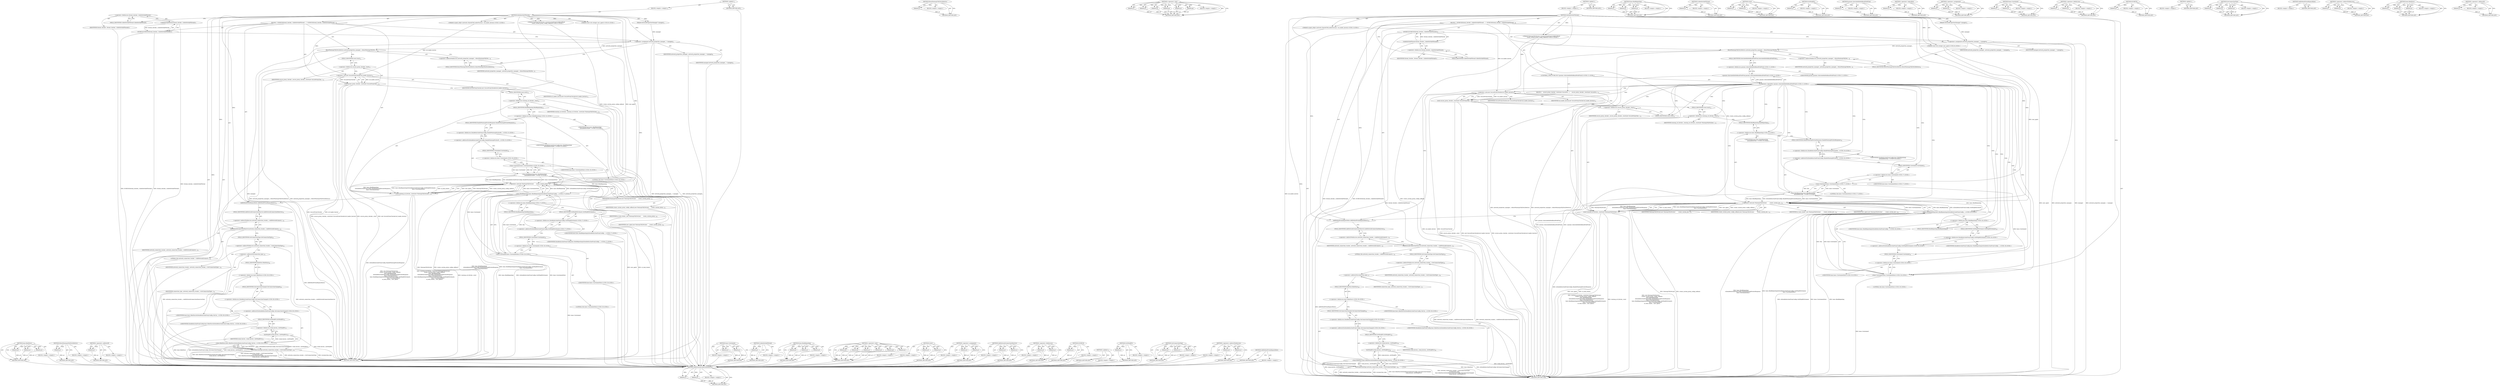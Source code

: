 digraph "&lt;operator&gt;.addressOf" {
vulnerable_191 [label=<(METHOD,base.BindOnce)>];
vulnerable_192 [label=<(PARAM,p1)>];
vulnerable_193 [label=<(PARAM,p2)>];
vulnerable_194 [label=<(PARAM,p3)>];
vulnerable_195 [label=<(BLOCK,&lt;empty&gt;,&lt;empty&gt;)>];
vulnerable_196 [label=<(METHOD_RETURN,ANY)>];
vulnerable_139 [label=<(METHOD,ResetWarmupURLFetchMetrics)>];
vulnerable_140 [label=<(PARAM,p1)>];
vulnerable_141 [label=<(BLOCK,&lt;empty&gt;,&lt;empty&gt;)>];
vulnerable_142 [label=<(METHOD_RETURN,ANY)>];
vulnerable_168 [label=<(METHOD,&lt;operator&gt;.addressOf)>];
vulnerable_169 [label=<(PARAM,p1)>];
vulnerable_170 [label=<(BLOCK,&lt;empty&gt;,&lt;empty&gt;)>];
vulnerable_171 [label=<(METHOD_RETURN,ANY)>];
vulnerable_6 [label=<(METHOD,&lt;global&gt;)<SUB>1</SUB>>];
vulnerable_7 [label=<(BLOCK,&lt;empty&gt;,&lt;empty&gt;)<SUB>1</SUB>>];
vulnerable_8 [label=<(METHOD,InitializeOnIOThread)<SUB>1</SUB>>];
vulnerable_9 [label="<(PARAM,scoped_refptr&lt;network::SharedURLLoaderFactory&gt; url_loader_factory)<SUB>2</SUB>>"];
vulnerable_10 [label="<(PARAM,WarmupURLFetcher::CreateCustomProxyConfigCallback
        create_custom_proxy_config_callback)<SUB>3</SUB>>"];
vulnerable_11 [label=<(PARAM,NetworkPropertiesManager* manager)<SUB>5</SUB>>];
vulnerable_12 [label="<(PARAM,const std::string&amp; user_agent)<SUB>6</SUB>>"];
vulnerable_13 [label=<(BLOCK,{
  DCHECK(thread_checker_.CalledOnValidThread(...,{
  DCHECK(thread_checker_.CalledOnValidThread(...)<SUB>6</SUB>>];
vulnerable_14 [label=<(DCHECK,DCHECK(thread_checker_.CalledOnValidThread()))<SUB>7</SUB>>];
vulnerable_15 [label=<(CalledOnValidThread,thread_checker_.CalledOnValidThread())<SUB>7</SUB>>];
vulnerable_16 [label=<(&lt;operator&gt;.fieldAccess,thread_checker_.CalledOnValidThread)<SUB>7</SUB>>];
vulnerable_17 [label=<(IDENTIFIER,thread_checker_,thread_checker_.CalledOnValidThread())<SUB>7</SUB>>];
vulnerable_18 [label=<(FIELD_IDENTIFIER,CalledOnValidThread,CalledOnValidThread)<SUB>7</SUB>>];
vulnerable_19 [label=<(&lt;operator&gt;.assignment,network_properties_manager_ = manager)<SUB>8</SUB>>];
vulnerable_20 [label=<(IDENTIFIER,network_properties_manager_,network_properties_manager_ = manager)<SUB>8</SUB>>];
vulnerable_21 [label=<(IDENTIFIER,manager,network_properties_manager_ = manager)<SUB>8</SUB>>];
vulnerable_22 [label=<(ResetWarmupURLFetchMetrics,network_properties_manager_-&gt;ResetWarmupURLFetc...)<SUB>9</SUB>>];
vulnerable_23 [label=<(&lt;operator&gt;.indirectFieldAccess,network_properties_manager_-&gt;ResetWarmupURLFetc...)<SUB>9</SUB>>];
vulnerable_24 [label=<(IDENTIFIER,network_properties_manager_,network_properties_manager_-&gt;ResetWarmupURLFetc...)<SUB>9</SUB>>];
vulnerable_25 [label=<(FIELD_IDENTIFIER,ResetWarmupURLFetchMetrics,ResetWarmupURLFetchMetrics)<SUB>9</SUB>>];
vulnerable_26 [label=<(reset,secure_proxy_checker_.reset(new SecureProxyChec...)<SUB>11</SUB>>];
vulnerable_27 [label=<(&lt;operator&gt;.fieldAccess,secure_proxy_checker_.reset)<SUB>11</SUB>>];
vulnerable_28 [label=<(IDENTIFIER,secure_proxy_checker_,secure_proxy_checker_.reset(new SecureProxyChec...)<SUB>11</SUB>>];
vulnerable_29 [label=<(FIELD_IDENTIFIER,reset,reset)<SUB>11</SUB>>];
vulnerable_30 [label=<(&lt;operator&gt;.new,new SecureProxyChecker(url_loader_factory))<SUB>11</SUB>>];
vulnerable_31 [label=<(IDENTIFIER,SecureProxyChecker,new SecureProxyChecker(url_loader_factory))<SUB>11</SUB>>];
vulnerable_32 [label=<(IDENTIFIER,url_loader_factory,new SecureProxyChecker(url_loader_factory))<SUB>11</SUB>>];
vulnerable_33 [label=<(reset,warmup_url_fetcher_.reset(new WarmupURLFetcher(...)<SUB>12</SUB>>];
vulnerable_34 [label=<(&lt;operator&gt;.fieldAccess,warmup_url_fetcher_.reset)<SUB>12</SUB>>];
vulnerable_35 [label=<(IDENTIFIER,warmup_url_fetcher_,warmup_url_fetcher_.reset(new WarmupURLFetcher(...)<SUB>12</SUB>>];
vulnerable_36 [label=<(FIELD_IDENTIFIER,reset,reset)<SUB>12</SUB>>];
vulnerable_37 [label=<(&lt;operator&gt;.new,new WarmupURLFetcher(
      create_custom_proxy...)<SUB>12</SUB>>];
vulnerable_38 [label=<(IDENTIFIER,WarmupURLFetcher,new WarmupURLFetcher(
      create_custom_proxy...)<SUB>12</SUB>>];
vulnerable_39 [label=<(IDENTIFIER,create_custom_proxy_config_callback,new WarmupURLFetcher(
      create_custom_proxy...)<SUB>13</SUB>>];
vulnerable_40 [label="<(base.BindRepeating,base::BindRepeating(
          &amp;DataReductionPr...)<SUB>14</SUB>>"];
vulnerable_41 [label="<(&lt;operator&gt;.fieldAccess,base::BindRepeating)<SUB>14</SUB>>"];
vulnerable_42 [label="<(IDENTIFIER,base,base::BindRepeating(
          &amp;DataReductionPr...)<SUB>14</SUB>>"];
vulnerable_43 [label=<(FIELD_IDENTIFIER,BindRepeating,BindRepeating)<SUB>14</SUB>>];
vulnerable_44 [label="<(&lt;operator&gt;.addressOf,&amp;DataReductionProxyConfig::HandleWarmupFetcherR...)<SUB>15</SUB>>"];
vulnerable_45 [label="<(&lt;operator&gt;.fieldAccess,DataReductionProxyConfig::HandleWarmupFetcherRe...)<SUB>15</SUB>>"];
vulnerable_46 [label="<(IDENTIFIER,DataReductionProxyConfig,base::BindRepeating(
          &amp;DataReductionPr...)<SUB>15</SUB>>"];
vulnerable_47 [label=<(FIELD_IDENTIFIER,HandleWarmupFetcherResponse,HandleWarmupFetcherResponse)<SUB>15</SUB>>];
vulnerable_48 [label="<(base.Unretained,base::Unretained(this))<SUB>16</SUB>>"];
vulnerable_49 [label="<(&lt;operator&gt;.fieldAccess,base::Unretained)<SUB>16</SUB>>"];
vulnerable_50 [label="<(IDENTIFIER,base,base::Unretained(this))<SUB>16</SUB>>"];
vulnerable_51 [label=<(FIELD_IDENTIFIER,Unretained,Unretained)<SUB>16</SUB>>];
vulnerable_52 [label="<(LITERAL,this,base::Unretained(this))<SUB>16</SUB>>"];
vulnerable_53 [label="<(base.BindRepeating,base::BindRepeating(&amp;DataReductionProxyConfig::...)<SUB>17</SUB>>"];
vulnerable_54 [label="<(&lt;operator&gt;.fieldAccess,base::BindRepeating)<SUB>17</SUB>>"];
vulnerable_55 [label="<(IDENTIFIER,base,base::BindRepeating(&amp;DataReductionProxyConfig::...)<SUB>17</SUB>>"];
vulnerable_56 [label=<(FIELD_IDENTIFIER,BindRepeating,BindRepeating)<SUB>17</SUB>>];
vulnerable_57 [label="<(&lt;operator&gt;.addressOf,&amp;DataReductionProxyConfig::GetHttpRttEstimate)<SUB>17</SUB>>"];
vulnerable_58 [label="<(&lt;operator&gt;.fieldAccess,DataReductionProxyConfig::GetHttpRttEstimate)<SUB>17</SUB>>"];
vulnerable_59 [label="<(IDENTIFIER,DataReductionProxyConfig,base::BindRepeating(&amp;DataReductionProxyConfig::...)<SUB>17</SUB>>"];
vulnerable_60 [label=<(FIELD_IDENTIFIER,GetHttpRttEstimate,GetHttpRttEstimate)<SUB>17</SUB>>];
vulnerable_61 [label="<(base.Unretained,base::Unretained(this))<SUB>18</SUB>>"];
vulnerable_62 [label="<(&lt;operator&gt;.fieldAccess,base::Unretained)<SUB>18</SUB>>"];
vulnerable_63 [label="<(IDENTIFIER,base,base::Unretained(this))<SUB>18</SUB>>"];
vulnerable_64 [label=<(FIELD_IDENTIFIER,Unretained,Unretained)<SUB>18</SUB>>];
vulnerable_65 [label="<(LITERAL,this,base::Unretained(this))<SUB>18</SUB>>"];
vulnerable_66 [label=<(IDENTIFIER,ui_task_runner_,new WarmupURLFetcher(
      create_custom_proxy...)<SUB>19</SUB>>];
vulnerable_67 [label=<(IDENTIFIER,user_agent,new WarmupURLFetcher(
      create_custom_proxy...)<SUB>19</SUB>>];
vulnerable_68 [label=<(AddDefaultProxyBypassRules,AddDefaultProxyBypassRules())<SUB>21</SUB>>];
vulnerable_69 [label=<(AddNetworkConnectionObserver,network_connection_tracker_-&gt;AddNetworkConnecti...)<SUB>23</SUB>>];
vulnerable_70 [label=<(&lt;operator&gt;.indirectFieldAccess,network_connection_tracker_-&gt;AddNetworkConnecti...)<SUB>23</SUB>>];
vulnerable_71 [label=<(IDENTIFIER,network_connection_tracker_,network_connection_tracker_-&gt;AddNetworkConnecti...)<SUB>23</SUB>>];
vulnerable_72 [label=<(FIELD_IDENTIFIER,AddNetworkConnectionObserver,AddNetworkConnectionObserver)<SUB>23</SUB>>];
vulnerable_73 [label=<(LITERAL,this,network_connection_tracker_-&gt;AddNetworkConnecti...)<SUB>23</SUB>>];
vulnerable_74 [label=<(GetConnectionType,network_connection_tracker_-&gt;GetConnectionType(...)<SUB>24</SUB>>];
vulnerable_75 [label=<(&lt;operator&gt;.indirectFieldAccess,network_connection_tracker_-&gt;GetConnectionType)<SUB>24</SUB>>];
vulnerable_76 [label=<(IDENTIFIER,network_connection_tracker_,network_connection_tracker_-&gt;GetConnectionType(...)<SUB>24</SUB>>];
vulnerable_77 [label=<(FIELD_IDENTIFIER,GetConnectionType,GetConnectionType)<SUB>24</SUB>>];
vulnerable_78 [label=<(&lt;operator&gt;.addressOf,&amp;connection_type_)<SUB>25</SUB>>];
vulnerable_79 [label=<(IDENTIFIER,connection_type_,network_connection_tracker_-&gt;GetConnectionType(...)<SUB>25</SUB>>];
vulnerable_80 [label="<(base.BindOnce,base::BindOnce(&amp;DataReductionProxyConfig::OnCon...)<SUB>26</SUB>>"];
vulnerable_81 [label="<(&lt;operator&gt;.fieldAccess,base::BindOnce)<SUB>26</SUB>>"];
vulnerable_82 [label="<(IDENTIFIER,base,base::BindOnce(&amp;DataReductionProxyConfig::OnCon...)<SUB>26</SUB>>"];
vulnerable_83 [label=<(FIELD_IDENTIFIER,BindOnce,BindOnce)<SUB>26</SUB>>];
vulnerable_84 [label="<(&lt;operator&gt;.addressOf,&amp;DataReductionProxyConfig::OnConnectionChanged)<SUB>26</SUB>>"];
vulnerable_85 [label="<(&lt;operator&gt;.fieldAccess,DataReductionProxyConfig::OnConnectionChanged)<SUB>26</SUB>>"];
vulnerable_86 [label="<(IDENTIFIER,DataReductionProxyConfig,base::BindOnce(&amp;DataReductionProxyConfig::OnCon...)<SUB>26</SUB>>"];
vulnerable_87 [label=<(FIELD_IDENTIFIER,OnConnectionChanged,OnConnectionChanged)<SUB>26</SUB>>];
vulnerable_88 [label=<(GetWeakPtr,weak_factory_.GetWeakPtr())<SUB>27</SUB>>];
vulnerable_89 [label=<(&lt;operator&gt;.fieldAccess,weak_factory_.GetWeakPtr)<SUB>27</SUB>>];
vulnerable_90 [label=<(IDENTIFIER,weak_factory_,weak_factory_.GetWeakPtr())<SUB>27</SUB>>];
vulnerable_91 [label=<(FIELD_IDENTIFIER,GetWeakPtr,GetWeakPtr)<SUB>27</SUB>>];
vulnerable_92 [label=<(METHOD_RETURN,void)<SUB>1</SUB>>];
vulnerable_94 [label=<(METHOD_RETURN,ANY)<SUB>1</SUB>>];
vulnerable_172 [label=<(METHOD,base.Unretained)>];
vulnerable_173 [label=<(PARAM,p1)>];
vulnerable_174 [label=<(PARAM,p2)>];
vulnerable_175 [label=<(BLOCK,&lt;empty&gt;,&lt;empty&gt;)>];
vulnerable_176 [label=<(METHOD_RETURN,ANY)>];
vulnerable_125 [label=<(METHOD,CalledOnValidThread)>];
vulnerable_126 [label=<(PARAM,p1)>];
vulnerable_127 [label=<(BLOCK,&lt;empty&gt;,&lt;empty&gt;)>];
vulnerable_128 [label=<(METHOD_RETURN,ANY)>];
vulnerable_162 [label=<(METHOD,base.BindRepeating)>];
vulnerable_163 [label=<(PARAM,p1)>];
vulnerable_164 [label=<(PARAM,p2)>];
vulnerable_165 [label=<(PARAM,p3)>];
vulnerable_166 [label=<(BLOCK,&lt;empty&gt;,&lt;empty&gt;)>];
vulnerable_167 [label=<(METHOD_RETURN,ANY)>];
vulnerable_153 [label=<(METHOD,&lt;operator&gt;.new)>];
vulnerable_154 [label=<(PARAM,p1)>];
vulnerable_155 [label=<(PARAM,p2)>];
vulnerable_156 [label=<(PARAM,p3)>];
vulnerable_157 [label=<(PARAM,p4)>];
vulnerable_158 [label=<(PARAM,p5)>];
vulnerable_159 [label=<(PARAM,p6)>];
vulnerable_160 [label=<(BLOCK,&lt;empty&gt;,&lt;empty&gt;)>];
vulnerable_161 [label=<(METHOD_RETURN,ANY)>];
vulnerable_148 [label=<(METHOD,reset)>];
vulnerable_149 [label=<(PARAM,p1)>];
vulnerable_150 [label=<(PARAM,p2)>];
vulnerable_151 [label=<(BLOCK,&lt;empty&gt;,&lt;empty&gt;)>];
vulnerable_152 [label=<(METHOD_RETURN,ANY)>];
vulnerable_134 [label=<(METHOD,&lt;operator&gt;.assignment)>];
vulnerable_135 [label=<(PARAM,p1)>];
vulnerable_136 [label=<(PARAM,p2)>];
vulnerable_137 [label=<(BLOCK,&lt;empty&gt;,&lt;empty&gt;)>];
vulnerable_138 [label=<(METHOD_RETURN,ANY)>];
vulnerable_180 [label=<(METHOD,AddNetworkConnectionObserver)>];
vulnerable_181 [label=<(PARAM,p1)>];
vulnerable_182 [label=<(PARAM,p2)>];
vulnerable_183 [label=<(BLOCK,&lt;empty&gt;,&lt;empty&gt;)>];
vulnerable_184 [label=<(METHOD_RETURN,ANY)>];
vulnerable_129 [label=<(METHOD,&lt;operator&gt;.fieldAccess)>];
vulnerable_130 [label=<(PARAM,p1)>];
vulnerable_131 [label=<(PARAM,p2)>];
vulnerable_132 [label=<(BLOCK,&lt;empty&gt;,&lt;empty&gt;)>];
vulnerable_133 [label=<(METHOD_RETURN,ANY)>];
vulnerable_121 [label=<(METHOD,DCHECK)>];
vulnerable_122 [label=<(PARAM,p1)>];
vulnerable_123 [label=<(BLOCK,&lt;empty&gt;,&lt;empty&gt;)>];
vulnerable_124 [label=<(METHOD_RETURN,ANY)>];
vulnerable_115 [label=<(METHOD,&lt;global&gt;)<SUB>1</SUB>>];
vulnerable_116 [label=<(BLOCK,&lt;empty&gt;,&lt;empty&gt;)>];
vulnerable_117 [label=<(METHOD_RETURN,ANY)>];
vulnerable_197 [label=<(METHOD,GetWeakPtr)>];
vulnerable_198 [label=<(PARAM,p1)>];
vulnerable_199 [label=<(BLOCK,&lt;empty&gt;,&lt;empty&gt;)>];
vulnerable_200 [label=<(METHOD_RETURN,ANY)>];
vulnerable_185 [label=<(METHOD,GetConnectionType)>];
vulnerable_186 [label=<(PARAM,p1)>];
vulnerable_187 [label=<(PARAM,p2)>];
vulnerable_188 [label=<(PARAM,p3)>];
vulnerable_189 [label=<(BLOCK,&lt;empty&gt;,&lt;empty&gt;)>];
vulnerable_190 [label=<(METHOD_RETURN,ANY)>];
vulnerable_143 [label=<(METHOD,&lt;operator&gt;.indirectFieldAccess)>];
vulnerable_144 [label=<(PARAM,p1)>];
vulnerable_145 [label=<(PARAM,p2)>];
vulnerable_146 [label=<(BLOCK,&lt;empty&gt;,&lt;empty&gt;)>];
vulnerable_147 [label=<(METHOD_RETURN,ANY)>];
vulnerable_177 [label=<(METHOD,AddDefaultProxyBypassRules)>];
vulnerable_178 [label=<(BLOCK,&lt;empty&gt;,&lt;empty&gt;)>];
vulnerable_179 [label=<(METHOD_RETURN,ANY)>];
fixed_195 [label=<(METHOD,AddNetworkConnectionObserver)>];
fixed_196 [label=<(PARAM,p1)>];
fixed_197 [label=<(PARAM,p2)>];
fixed_198 [label=<(BLOCK,&lt;empty&gt;,&lt;empty&gt;)>];
fixed_199 [label=<(METHOD_RETURN,ANY)>];
fixed_146 [label=<(METHOD,ResetWarmupURLFetchMetrics)>];
fixed_147 [label=<(PARAM,p1)>];
fixed_148 [label=<(BLOCK,&lt;empty&gt;,&lt;empty&gt;)>];
fixed_149 [label=<(METHOD_RETURN,ANY)>];
fixed_168 [label=<(METHOD,&lt;operator&gt;.new)>];
fixed_169 [label=<(PARAM,p1)>];
fixed_170 [label=<(PARAM,p2)>];
fixed_171 [label=<(PARAM,p3)>];
fixed_172 [label=<(PARAM,p4)>];
fixed_173 [label=<(PARAM,p5)>];
fixed_174 [label=<(PARAM,p6)>];
fixed_175 [label=<(BLOCK,&lt;empty&gt;,&lt;empty&gt;)>];
fixed_176 [label=<(METHOD_RETURN,ANY)>];
fixed_6 [label=<(METHOD,&lt;global&gt;)<SUB>1</SUB>>];
fixed_7 [label=<(BLOCK,&lt;empty&gt;,&lt;empty&gt;)<SUB>1</SUB>>];
fixed_8 [label=<(METHOD,InitializeOnIOThread)<SUB>1</SUB>>];
fixed_9 [label="<(PARAM,scoped_refptr&lt;network::SharedURLLoaderFactory&gt; url_loader_factory)<SUB>2</SUB>>"];
fixed_10 [label="<(PARAM,WarmupURLFetcher::CreateCustomProxyConfigCallback
        create_custom_proxy_config_callback)<SUB>3</SUB>>"];
fixed_11 [label=<(PARAM,NetworkPropertiesManager* manager)<SUB>5</SUB>>];
fixed_12 [label="<(PARAM,const std::string&amp; user_agent)<SUB>6</SUB>>"];
fixed_13 [label=<(BLOCK,{
  DCHECK(thread_checker_.CalledOnValidThread(...,{
  DCHECK(thread_checker_.CalledOnValidThread(...)<SUB>6</SUB>>];
fixed_14 [label=<(DCHECK,DCHECK(thread_checker_.CalledOnValidThread()))<SUB>7</SUB>>];
fixed_15 [label=<(CalledOnValidThread,thread_checker_.CalledOnValidThread())<SUB>7</SUB>>];
fixed_16 [label=<(&lt;operator&gt;.fieldAccess,thread_checker_.CalledOnValidThread)<SUB>7</SUB>>];
fixed_17 [label=<(IDENTIFIER,thread_checker_,thread_checker_.CalledOnValidThread())<SUB>7</SUB>>];
fixed_18 [label=<(FIELD_IDENTIFIER,CalledOnValidThread,CalledOnValidThread)<SUB>7</SUB>>];
fixed_19 [label=<(&lt;operator&gt;.assignment,network_properties_manager_ = manager)<SUB>8</SUB>>];
fixed_20 [label=<(IDENTIFIER,network_properties_manager_,network_properties_manager_ = manager)<SUB>8</SUB>>];
fixed_21 [label=<(IDENTIFIER,manager,network_properties_manager_ = manager)<SUB>8</SUB>>];
fixed_22 [label=<(ResetWarmupURLFetchMetrics,network_properties_manager_-&gt;ResetWarmupURLFetc...)<SUB>9</SUB>>];
fixed_23 [label=<(&lt;operator&gt;.indirectFieldAccess,network_properties_manager_-&gt;ResetWarmupURLFetc...)<SUB>9</SUB>>];
fixed_24 [label=<(IDENTIFIER,network_properties_manager_,network_properties_manager_-&gt;ResetWarmupURLFetc...)<SUB>9</SUB>>];
fixed_25 [label=<(FIELD_IDENTIFIER,ResetWarmupURLFetchMetrics,ResetWarmupURLFetchMetrics)<SUB>9</SUB>>];
fixed_26 [label="<(CONTROL_STRUCTURE,IF,if (!params::IsIncludedInHoldbackFieldTrial()))<SUB>11</SUB>>"];
fixed_27 [label="<(&lt;operator&gt;.logicalNot,!params::IsIncludedInHoldbackFieldTrial())<SUB>11</SUB>>"];
fixed_28 [label="<(params.IsIncludedInHoldbackFieldTrial,params::IsIncludedInHoldbackFieldTrial())<SUB>11</SUB>>"];
fixed_29 [label="<(&lt;operator&gt;.fieldAccess,params::IsIncludedInHoldbackFieldTrial)<SUB>11</SUB>>"];
fixed_30 [label="<(IDENTIFIER,params,params::IsIncludedInHoldbackFieldTrial())<SUB>11</SUB>>"];
fixed_31 [label=<(FIELD_IDENTIFIER,IsIncludedInHoldbackFieldTrial,IsIncludedInHoldbackFieldTrial)<SUB>11</SUB>>];
fixed_32 [label=<(BLOCK,{
    secure_proxy_checker_.reset(new SecurePro...,{
    secure_proxy_checker_.reset(new SecurePro...)<SUB>11</SUB>>];
fixed_33 [label=<(reset,secure_proxy_checker_.reset(new SecureProxyChec...)<SUB>12</SUB>>];
fixed_34 [label=<(&lt;operator&gt;.fieldAccess,secure_proxy_checker_.reset)<SUB>12</SUB>>];
fixed_35 [label=<(IDENTIFIER,secure_proxy_checker_,secure_proxy_checker_.reset(new SecureProxyChec...)<SUB>12</SUB>>];
fixed_36 [label=<(FIELD_IDENTIFIER,reset,reset)<SUB>12</SUB>>];
fixed_37 [label=<(&lt;operator&gt;.new,new SecureProxyChecker(url_loader_factory))<SUB>12</SUB>>];
fixed_38 [label=<(IDENTIFIER,SecureProxyChecker,new SecureProxyChecker(url_loader_factory))<SUB>12</SUB>>];
fixed_39 [label=<(IDENTIFIER,url_loader_factory,new SecureProxyChecker(url_loader_factory))<SUB>12</SUB>>];
fixed_40 [label=<(reset,warmup_url_fetcher_.reset(new WarmupURLFetcher(...)<SUB>13</SUB>>];
fixed_41 [label=<(&lt;operator&gt;.fieldAccess,warmup_url_fetcher_.reset)<SUB>13</SUB>>];
fixed_42 [label=<(IDENTIFIER,warmup_url_fetcher_,warmup_url_fetcher_.reset(new WarmupURLFetcher(...)<SUB>13</SUB>>];
fixed_43 [label=<(FIELD_IDENTIFIER,reset,reset)<SUB>13</SUB>>];
fixed_44 [label=<(&lt;operator&gt;.new,new WarmupURLFetcher(
        create_custom_pro...)<SUB>13</SUB>>];
fixed_45 [label=<(IDENTIFIER,WarmupURLFetcher,new WarmupURLFetcher(
        create_custom_pro...)<SUB>13</SUB>>];
fixed_46 [label=<(IDENTIFIER,create_custom_proxy_config_callback,new WarmupURLFetcher(
        create_custom_pro...)<SUB>14</SUB>>];
fixed_47 [label="<(base.BindRepeating,base::BindRepeating(
            &amp;DataReduction...)<SUB>15</SUB>>"];
fixed_48 [label="<(&lt;operator&gt;.fieldAccess,base::BindRepeating)<SUB>15</SUB>>"];
fixed_49 [label="<(IDENTIFIER,base,base::BindRepeating(
            &amp;DataReduction...)<SUB>15</SUB>>"];
fixed_50 [label=<(FIELD_IDENTIFIER,BindRepeating,BindRepeating)<SUB>15</SUB>>];
fixed_51 [label="<(&lt;operator&gt;.addressOf,&amp;DataReductionProxyConfig::HandleWarmupFetcherR...)<SUB>16</SUB>>"];
fixed_52 [label="<(&lt;operator&gt;.fieldAccess,DataReductionProxyConfig::HandleWarmupFetcherRe...)<SUB>16</SUB>>"];
fixed_53 [label="<(IDENTIFIER,DataReductionProxyConfig,base::BindRepeating(
            &amp;DataReduction...)<SUB>16</SUB>>"];
fixed_54 [label=<(FIELD_IDENTIFIER,HandleWarmupFetcherResponse,HandleWarmupFetcherResponse)<SUB>16</SUB>>];
fixed_55 [label="<(base.Unretained,base::Unretained(this))<SUB>17</SUB>>"];
fixed_56 [label="<(&lt;operator&gt;.fieldAccess,base::Unretained)<SUB>17</SUB>>"];
fixed_57 [label="<(IDENTIFIER,base,base::Unretained(this))<SUB>17</SUB>>"];
fixed_58 [label=<(FIELD_IDENTIFIER,Unretained,Unretained)<SUB>17</SUB>>];
fixed_59 [label="<(LITERAL,this,base::Unretained(this))<SUB>17</SUB>>"];
fixed_60 [label="<(base.BindRepeating,base::BindRepeating(&amp;DataReductionProxyConfig::...)<SUB>18</SUB>>"];
fixed_61 [label="<(&lt;operator&gt;.fieldAccess,base::BindRepeating)<SUB>18</SUB>>"];
fixed_62 [label="<(IDENTIFIER,base,base::BindRepeating(&amp;DataReductionProxyConfig::...)<SUB>18</SUB>>"];
fixed_63 [label=<(FIELD_IDENTIFIER,BindRepeating,BindRepeating)<SUB>18</SUB>>];
fixed_64 [label="<(&lt;operator&gt;.addressOf,&amp;DataReductionProxyConfig::GetHttpRttEstimate)<SUB>18</SUB>>"];
fixed_65 [label="<(&lt;operator&gt;.fieldAccess,DataReductionProxyConfig::GetHttpRttEstimate)<SUB>18</SUB>>"];
fixed_66 [label="<(IDENTIFIER,DataReductionProxyConfig,base::BindRepeating(&amp;DataReductionProxyConfig::...)<SUB>18</SUB>>"];
fixed_67 [label=<(FIELD_IDENTIFIER,GetHttpRttEstimate,GetHttpRttEstimate)<SUB>18</SUB>>];
fixed_68 [label="<(base.Unretained,base::Unretained(this))<SUB>19</SUB>>"];
fixed_69 [label="<(&lt;operator&gt;.fieldAccess,base::Unretained)<SUB>19</SUB>>"];
fixed_70 [label="<(IDENTIFIER,base,base::Unretained(this))<SUB>19</SUB>>"];
fixed_71 [label=<(FIELD_IDENTIFIER,Unretained,Unretained)<SUB>19</SUB>>];
fixed_72 [label="<(LITERAL,this,base::Unretained(this))<SUB>19</SUB>>"];
fixed_73 [label=<(IDENTIFIER,ui_task_runner_,new WarmupURLFetcher(
        create_custom_pro...)<SUB>20</SUB>>];
fixed_74 [label=<(IDENTIFIER,user_agent,new WarmupURLFetcher(
        create_custom_pro...)<SUB>20</SUB>>];
fixed_75 [label=<(AddDefaultProxyBypassRules,AddDefaultProxyBypassRules())<SUB>23</SUB>>];
fixed_76 [label=<(AddNetworkConnectionObserver,network_connection_tracker_-&gt;AddNetworkConnecti...)<SUB>25</SUB>>];
fixed_77 [label=<(&lt;operator&gt;.indirectFieldAccess,network_connection_tracker_-&gt;AddNetworkConnecti...)<SUB>25</SUB>>];
fixed_78 [label=<(IDENTIFIER,network_connection_tracker_,network_connection_tracker_-&gt;AddNetworkConnecti...)<SUB>25</SUB>>];
fixed_79 [label=<(FIELD_IDENTIFIER,AddNetworkConnectionObserver,AddNetworkConnectionObserver)<SUB>25</SUB>>];
fixed_80 [label=<(LITERAL,this,network_connection_tracker_-&gt;AddNetworkConnecti...)<SUB>25</SUB>>];
fixed_81 [label=<(GetConnectionType,network_connection_tracker_-&gt;GetConnectionType(...)<SUB>26</SUB>>];
fixed_82 [label=<(&lt;operator&gt;.indirectFieldAccess,network_connection_tracker_-&gt;GetConnectionType)<SUB>26</SUB>>];
fixed_83 [label=<(IDENTIFIER,network_connection_tracker_,network_connection_tracker_-&gt;GetConnectionType(...)<SUB>26</SUB>>];
fixed_84 [label=<(FIELD_IDENTIFIER,GetConnectionType,GetConnectionType)<SUB>26</SUB>>];
fixed_85 [label=<(&lt;operator&gt;.addressOf,&amp;connection_type_)<SUB>27</SUB>>];
fixed_86 [label=<(IDENTIFIER,connection_type_,network_connection_tracker_-&gt;GetConnectionType(...)<SUB>27</SUB>>];
fixed_87 [label="<(base.BindOnce,base::BindOnce(&amp;DataReductionProxyConfig::OnCon...)<SUB>28</SUB>>"];
fixed_88 [label="<(&lt;operator&gt;.fieldAccess,base::BindOnce)<SUB>28</SUB>>"];
fixed_89 [label="<(IDENTIFIER,base,base::BindOnce(&amp;DataReductionProxyConfig::OnCon...)<SUB>28</SUB>>"];
fixed_90 [label=<(FIELD_IDENTIFIER,BindOnce,BindOnce)<SUB>28</SUB>>];
fixed_91 [label="<(&lt;operator&gt;.addressOf,&amp;DataReductionProxyConfig::OnConnectionChanged)<SUB>28</SUB>>"];
fixed_92 [label="<(&lt;operator&gt;.fieldAccess,DataReductionProxyConfig::OnConnectionChanged)<SUB>28</SUB>>"];
fixed_93 [label="<(IDENTIFIER,DataReductionProxyConfig,base::BindOnce(&amp;DataReductionProxyConfig::OnCon...)<SUB>28</SUB>>"];
fixed_94 [label=<(FIELD_IDENTIFIER,OnConnectionChanged,OnConnectionChanged)<SUB>28</SUB>>];
fixed_95 [label=<(GetWeakPtr,weak_factory_.GetWeakPtr())<SUB>29</SUB>>];
fixed_96 [label=<(&lt;operator&gt;.fieldAccess,weak_factory_.GetWeakPtr)<SUB>29</SUB>>];
fixed_97 [label=<(IDENTIFIER,weak_factory_,weak_factory_.GetWeakPtr())<SUB>29</SUB>>];
fixed_98 [label=<(FIELD_IDENTIFIER,GetWeakPtr,GetWeakPtr)<SUB>29</SUB>>];
fixed_99 [label=<(METHOD_RETURN,void)<SUB>1</SUB>>];
fixed_101 [label=<(METHOD_RETURN,ANY)<SUB>1</SUB>>];
fixed_177 [label=<(METHOD,base.BindRepeating)>];
fixed_178 [label=<(PARAM,p1)>];
fixed_179 [label=<(PARAM,p2)>];
fixed_180 [label=<(PARAM,p3)>];
fixed_181 [label=<(BLOCK,&lt;empty&gt;,&lt;empty&gt;)>];
fixed_182 [label=<(METHOD_RETURN,ANY)>];
fixed_132 [label=<(METHOD,CalledOnValidThread)>];
fixed_133 [label=<(PARAM,p1)>];
fixed_134 [label=<(BLOCK,&lt;empty&gt;,&lt;empty&gt;)>];
fixed_135 [label=<(METHOD_RETURN,ANY)>];
fixed_163 [label=<(METHOD,reset)>];
fixed_164 [label=<(PARAM,p1)>];
fixed_165 [label=<(PARAM,p2)>];
fixed_166 [label=<(BLOCK,&lt;empty&gt;,&lt;empty&gt;)>];
fixed_167 [label=<(METHOD_RETURN,ANY)>];
fixed_212 [label=<(METHOD,GetWeakPtr)>];
fixed_213 [label=<(PARAM,p1)>];
fixed_214 [label=<(BLOCK,&lt;empty&gt;,&lt;empty&gt;)>];
fixed_215 [label=<(METHOD_RETURN,ANY)>];
fixed_159 [label=<(METHOD,params.IsIncludedInHoldbackFieldTrial)>];
fixed_160 [label=<(PARAM,p1)>];
fixed_161 [label=<(BLOCK,&lt;empty&gt;,&lt;empty&gt;)>];
fixed_162 [label=<(METHOD_RETURN,ANY)>];
fixed_155 [label=<(METHOD,&lt;operator&gt;.logicalNot)>];
fixed_156 [label=<(PARAM,p1)>];
fixed_157 [label=<(BLOCK,&lt;empty&gt;,&lt;empty&gt;)>];
fixed_158 [label=<(METHOD_RETURN,ANY)>];
fixed_141 [label=<(METHOD,&lt;operator&gt;.assignment)>];
fixed_142 [label=<(PARAM,p1)>];
fixed_143 [label=<(PARAM,p2)>];
fixed_144 [label=<(BLOCK,&lt;empty&gt;,&lt;empty&gt;)>];
fixed_145 [label=<(METHOD_RETURN,ANY)>];
fixed_187 [label=<(METHOD,base.Unretained)>];
fixed_188 [label=<(PARAM,p1)>];
fixed_189 [label=<(PARAM,p2)>];
fixed_190 [label=<(BLOCK,&lt;empty&gt;,&lt;empty&gt;)>];
fixed_191 [label=<(METHOD_RETURN,ANY)>];
fixed_136 [label=<(METHOD,&lt;operator&gt;.fieldAccess)>];
fixed_137 [label=<(PARAM,p1)>];
fixed_138 [label=<(PARAM,p2)>];
fixed_139 [label=<(BLOCK,&lt;empty&gt;,&lt;empty&gt;)>];
fixed_140 [label=<(METHOD_RETURN,ANY)>];
fixed_128 [label=<(METHOD,DCHECK)>];
fixed_129 [label=<(PARAM,p1)>];
fixed_130 [label=<(BLOCK,&lt;empty&gt;,&lt;empty&gt;)>];
fixed_131 [label=<(METHOD_RETURN,ANY)>];
fixed_122 [label=<(METHOD,&lt;global&gt;)<SUB>1</SUB>>];
fixed_123 [label=<(BLOCK,&lt;empty&gt;,&lt;empty&gt;)>];
fixed_124 [label=<(METHOD_RETURN,ANY)>];
fixed_200 [label=<(METHOD,GetConnectionType)>];
fixed_201 [label=<(PARAM,p1)>];
fixed_202 [label=<(PARAM,p2)>];
fixed_203 [label=<(PARAM,p3)>];
fixed_204 [label=<(BLOCK,&lt;empty&gt;,&lt;empty&gt;)>];
fixed_205 [label=<(METHOD_RETURN,ANY)>];
fixed_192 [label=<(METHOD,AddDefaultProxyBypassRules)>];
fixed_193 [label=<(BLOCK,&lt;empty&gt;,&lt;empty&gt;)>];
fixed_194 [label=<(METHOD_RETURN,ANY)>];
fixed_150 [label=<(METHOD,&lt;operator&gt;.indirectFieldAccess)>];
fixed_151 [label=<(PARAM,p1)>];
fixed_152 [label=<(PARAM,p2)>];
fixed_153 [label=<(BLOCK,&lt;empty&gt;,&lt;empty&gt;)>];
fixed_154 [label=<(METHOD_RETURN,ANY)>];
fixed_206 [label=<(METHOD,base.BindOnce)>];
fixed_207 [label=<(PARAM,p1)>];
fixed_208 [label=<(PARAM,p2)>];
fixed_209 [label=<(PARAM,p3)>];
fixed_210 [label=<(BLOCK,&lt;empty&gt;,&lt;empty&gt;)>];
fixed_211 [label=<(METHOD_RETURN,ANY)>];
fixed_183 [label=<(METHOD,&lt;operator&gt;.addressOf)>];
fixed_184 [label=<(PARAM,p1)>];
fixed_185 [label=<(BLOCK,&lt;empty&gt;,&lt;empty&gt;)>];
fixed_186 [label=<(METHOD_RETURN,ANY)>];
vulnerable_191 -> vulnerable_192  [key=0, label="AST: "];
vulnerable_191 -> vulnerable_192  [key=1, label="DDG: "];
vulnerable_191 -> vulnerable_195  [key=0, label="AST: "];
vulnerable_191 -> vulnerable_193  [key=0, label="AST: "];
vulnerable_191 -> vulnerable_193  [key=1, label="DDG: "];
vulnerable_191 -> vulnerable_196  [key=0, label="AST: "];
vulnerable_191 -> vulnerable_196  [key=1, label="CFG: "];
vulnerable_191 -> vulnerable_194  [key=0, label="AST: "];
vulnerable_191 -> vulnerable_194  [key=1, label="DDG: "];
vulnerable_192 -> vulnerable_196  [key=0, label="DDG: p1"];
vulnerable_193 -> vulnerable_196  [key=0, label="DDG: p2"];
vulnerable_194 -> vulnerable_196  [key=0, label="DDG: p3"];
vulnerable_195 -> fixed_195  [key=0];
vulnerable_196 -> fixed_195  [key=0];
vulnerable_139 -> vulnerable_140  [key=0, label="AST: "];
vulnerable_139 -> vulnerable_140  [key=1, label="DDG: "];
vulnerable_139 -> vulnerable_141  [key=0, label="AST: "];
vulnerable_139 -> vulnerable_142  [key=0, label="AST: "];
vulnerable_139 -> vulnerable_142  [key=1, label="CFG: "];
vulnerable_140 -> vulnerable_142  [key=0, label="DDG: p1"];
vulnerable_141 -> fixed_195  [key=0];
vulnerable_142 -> fixed_195  [key=0];
vulnerable_168 -> vulnerable_169  [key=0, label="AST: "];
vulnerable_168 -> vulnerable_169  [key=1, label="DDG: "];
vulnerable_168 -> vulnerable_170  [key=0, label="AST: "];
vulnerable_168 -> vulnerable_171  [key=0, label="AST: "];
vulnerable_168 -> vulnerable_171  [key=1, label="CFG: "];
vulnerable_169 -> vulnerable_171  [key=0, label="DDG: p1"];
vulnerable_170 -> fixed_195  [key=0];
vulnerable_171 -> fixed_195  [key=0];
vulnerable_6 -> vulnerable_7  [key=0, label="AST: "];
vulnerable_6 -> vulnerable_94  [key=0, label="AST: "];
vulnerable_6 -> vulnerable_94  [key=1, label="CFG: "];
vulnerable_7 -> vulnerable_8  [key=0, label="AST: "];
vulnerable_8 -> vulnerable_9  [key=0, label="AST: "];
vulnerable_8 -> vulnerable_9  [key=1, label="DDG: "];
vulnerable_8 -> vulnerable_10  [key=0, label="AST: "];
vulnerable_8 -> vulnerable_10  [key=1, label="DDG: "];
vulnerable_8 -> vulnerable_11  [key=0, label="AST: "];
vulnerable_8 -> vulnerable_11  [key=1, label="DDG: "];
vulnerable_8 -> vulnerable_12  [key=0, label="AST: "];
vulnerable_8 -> vulnerable_12  [key=1, label="DDG: "];
vulnerable_8 -> vulnerable_13  [key=0, label="AST: "];
vulnerable_8 -> vulnerable_92  [key=0, label="AST: "];
vulnerable_8 -> vulnerable_18  [key=0, label="CFG: "];
vulnerable_8 -> vulnerable_19  [key=0, label="DDG: "];
vulnerable_8 -> vulnerable_68  [key=0, label="DDG: "];
vulnerable_8 -> vulnerable_69  [key=0, label="DDG: "];
vulnerable_8 -> vulnerable_74  [key=0, label="DDG: "];
vulnerable_8 -> vulnerable_30  [key=0, label="DDG: "];
vulnerable_8 -> vulnerable_37  [key=0, label="DDG: "];
vulnerable_8 -> vulnerable_48  [key=0, label="DDG: "];
vulnerable_8 -> vulnerable_61  [key=0, label="DDG: "];
vulnerable_9 -> vulnerable_30  [key=0, label="DDG: url_loader_factory"];
vulnerable_10 -> vulnerable_37  [key=0, label="DDG: create_custom_proxy_config_callback"];
vulnerable_11 -> vulnerable_19  [key=0, label="DDG: manager"];
vulnerable_12 -> vulnerable_37  [key=0, label="DDG: user_agent"];
vulnerable_13 -> vulnerable_14  [key=0, label="AST: "];
vulnerable_13 -> vulnerable_19  [key=0, label="AST: "];
vulnerable_13 -> vulnerable_22  [key=0, label="AST: "];
vulnerable_13 -> vulnerable_26  [key=0, label="AST: "];
vulnerable_13 -> vulnerable_33  [key=0, label="AST: "];
vulnerable_13 -> vulnerable_68  [key=0, label="AST: "];
vulnerable_13 -> vulnerable_69  [key=0, label="AST: "];
vulnerable_13 -> vulnerable_74  [key=0, label="AST: "];
vulnerable_14 -> vulnerable_15  [key=0, label="AST: "];
vulnerable_14 -> vulnerable_19  [key=0, label="CFG: "];
vulnerable_14 -> vulnerable_92  [key=0, label="DDG: thread_checker_.CalledOnValidThread()"];
vulnerable_14 -> vulnerable_92  [key=1, label="DDG: DCHECK(thread_checker_.CalledOnValidThread())"];
vulnerable_15 -> vulnerable_16  [key=0, label="AST: "];
vulnerable_15 -> vulnerable_14  [key=0, label="CFG: "];
vulnerable_15 -> vulnerable_14  [key=1, label="DDG: thread_checker_.CalledOnValidThread"];
vulnerable_15 -> vulnerable_92  [key=0, label="DDG: thread_checker_.CalledOnValidThread"];
vulnerable_16 -> vulnerable_17  [key=0, label="AST: "];
vulnerable_16 -> vulnerable_18  [key=0, label="AST: "];
vulnerable_16 -> vulnerable_15  [key=0, label="CFG: "];
vulnerable_17 -> fixed_195  [key=0];
vulnerable_18 -> vulnerable_16  [key=0, label="CFG: "];
vulnerable_19 -> vulnerable_20  [key=0, label="AST: "];
vulnerable_19 -> vulnerable_21  [key=0, label="AST: "];
vulnerable_19 -> vulnerable_25  [key=0, label="CFG: "];
vulnerable_19 -> vulnerable_92  [key=0, label="DDG: network_properties_manager_"];
vulnerable_19 -> vulnerable_92  [key=1, label="DDG: manager"];
vulnerable_19 -> vulnerable_92  [key=2, label="DDG: network_properties_manager_ = manager"];
vulnerable_19 -> vulnerable_22  [key=0, label="DDG: network_properties_manager_"];
vulnerable_20 -> fixed_195  [key=0];
vulnerable_21 -> fixed_195  [key=0];
vulnerable_22 -> vulnerable_23  [key=0, label="AST: "];
vulnerable_22 -> vulnerable_29  [key=0, label="CFG: "];
vulnerable_22 -> vulnerable_92  [key=0, label="DDG: network_properties_manager_-&gt;ResetWarmupURLFetchMetrics"];
vulnerable_22 -> vulnerable_92  [key=1, label="DDG: network_properties_manager_-&gt;ResetWarmupURLFetchMetrics()"];
vulnerable_23 -> vulnerable_24  [key=0, label="AST: "];
vulnerable_23 -> vulnerable_25  [key=0, label="AST: "];
vulnerable_23 -> vulnerable_22  [key=0, label="CFG: "];
vulnerable_24 -> fixed_195  [key=0];
vulnerable_25 -> vulnerable_23  [key=0, label="CFG: "];
vulnerable_26 -> vulnerable_27  [key=0, label="AST: "];
vulnerable_26 -> vulnerable_30  [key=0, label="AST: "];
vulnerable_26 -> vulnerable_36  [key=0, label="CFG: "];
vulnerable_26 -> vulnerable_92  [key=0, label="DDG: secure_proxy_checker_.reset"];
vulnerable_26 -> vulnerable_92  [key=1, label="DDG: new SecureProxyChecker(url_loader_factory)"];
vulnerable_26 -> vulnerable_92  [key=2, label="DDG: secure_proxy_checker_.reset(new SecureProxyChecker(url_loader_factory))"];
vulnerable_27 -> vulnerable_28  [key=0, label="AST: "];
vulnerable_27 -> vulnerable_29  [key=0, label="AST: "];
vulnerable_27 -> vulnerable_30  [key=0, label="CFG: "];
vulnerable_28 -> fixed_195  [key=0];
vulnerable_29 -> vulnerable_27  [key=0, label="CFG: "];
vulnerable_30 -> vulnerable_31  [key=0, label="AST: "];
vulnerable_30 -> vulnerable_32  [key=0, label="AST: "];
vulnerable_30 -> vulnerable_26  [key=0, label="CFG: "];
vulnerable_30 -> vulnerable_26  [key=1, label="DDG: SecureProxyChecker"];
vulnerable_30 -> vulnerable_26  [key=2, label="DDG: url_loader_factory"];
vulnerable_30 -> vulnerable_92  [key=0, label="DDG: url_loader_factory"];
vulnerable_30 -> vulnerable_92  [key=1, label="DDG: SecureProxyChecker"];
vulnerable_31 -> fixed_195  [key=0];
vulnerable_32 -> fixed_195  [key=0];
vulnerable_33 -> vulnerable_34  [key=0, label="AST: "];
vulnerable_33 -> vulnerable_37  [key=0, label="AST: "];
vulnerable_33 -> vulnerable_68  [key=0, label="CFG: "];
vulnerable_33 -> vulnerable_92  [key=0, label="DDG: warmup_url_fetcher_.reset"];
vulnerable_33 -> vulnerable_92  [key=1, label="DDG: new WarmupURLFetcher(
      create_custom_proxy_config_callback,
      base::BindRepeating(
          &amp;DataReductionProxyConfig::HandleWarmupFetcherResponse,
          base::Unretained(this)),
      base::BindRepeating(&amp;DataReductionProxyConfig::GetHttpRttEstimate,
                          base::Unretained(this)),
      ui_task_runner_, user_agent)"];
vulnerable_33 -> vulnerable_92  [key=2, label="DDG: warmup_url_fetcher_.reset(new WarmupURLFetcher(
      create_custom_proxy_config_callback,
      base::BindRepeating(
          &amp;DataReductionProxyConfig::HandleWarmupFetcherResponse,
          base::Unretained(this)),
      base::BindRepeating(&amp;DataReductionProxyConfig::GetHttpRttEstimate,
                          base::Unretained(this)),
      ui_task_runner_, user_agent))"];
vulnerable_34 -> vulnerable_35  [key=0, label="AST: "];
vulnerable_34 -> vulnerable_36  [key=0, label="AST: "];
vulnerable_34 -> vulnerable_43  [key=0, label="CFG: "];
vulnerable_35 -> fixed_195  [key=0];
vulnerable_36 -> vulnerable_34  [key=0, label="CFG: "];
vulnerable_37 -> vulnerable_38  [key=0, label="AST: "];
vulnerable_37 -> vulnerable_39  [key=0, label="AST: "];
vulnerable_37 -> vulnerable_40  [key=0, label="AST: "];
vulnerable_37 -> vulnerable_53  [key=0, label="AST: "];
vulnerable_37 -> vulnerable_66  [key=0, label="AST: "];
vulnerable_37 -> vulnerable_67  [key=0, label="AST: "];
vulnerable_37 -> vulnerable_33  [key=0, label="CFG: "];
vulnerable_37 -> vulnerable_33  [key=1, label="DDG: user_agent"];
vulnerable_37 -> vulnerable_33  [key=2, label="DDG: WarmupURLFetcher"];
vulnerable_37 -> vulnerable_33  [key=3, label="DDG: create_custom_proxy_config_callback"];
vulnerable_37 -> vulnerable_33  [key=4, label="DDG: base::BindRepeating(
          &amp;DataReductionProxyConfig::HandleWarmupFetcherResponse,
          base::Unretained(this))"];
vulnerable_37 -> vulnerable_33  [key=5, label="DDG: ui_task_runner_"];
vulnerable_37 -> vulnerable_33  [key=6, label="DDG: base::BindRepeating(&amp;DataReductionProxyConfig::GetHttpRttEstimate,
                          base::Unretained(this))"];
vulnerable_37 -> vulnerable_92  [key=0, label="DDG: WarmupURLFetcher"];
vulnerable_37 -> vulnerable_92  [key=1, label="DDG: create_custom_proxy_config_callback"];
vulnerable_37 -> vulnerable_92  [key=2, label="DDG: base::BindRepeating(
          &amp;DataReductionProxyConfig::HandleWarmupFetcherResponse,
          base::Unretained(this))"];
vulnerable_37 -> vulnerable_92  [key=3, label="DDG: base::BindRepeating(&amp;DataReductionProxyConfig::GetHttpRttEstimate,
                          base::Unretained(this))"];
vulnerable_37 -> vulnerable_92  [key=4, label="DDG: user_agent"];
vulnerable_37 -> vulnerable_92  [key=5, label="DDG: ui_task_runner_"];
vulnerable_38 -> fixed_195  [key=0];
vulnerable_39 -> fixed_195  [key=0];
vulnerable_40 -> vulnerable_41  [key=0, label="AST: "];
vulnerable_40 -> vulnerable_44  [key=0, label="AST: "];
vulnerable_40 -> vulnerable_48  [key=0, label="AST: "];
vulnerable_40 -> vulnerable_56  [key=0, label="CFG: "];
vulnerable_40 -> vulnerable_92  [key=0, label="DDG: &amp;DataReductionProxyConfig::HandleWarmupFetcherResponse"];
vulnerable_40 -> vulnerable_37  [key=0, label="DDG: base::BindRepeating"];
vulnerable_40 -> vulnerable_37  [key=1, label="DDG: &amp;DataReductionProxyConfig::HandleWarmupFetcherResponse"];
vulnerable_40 -> vulnerable_37  [key=2, label="DDG: base::Unretained(this)"];
vulnerable_40 -> vulnerable_53  [key=0, label="DDG: base::BindRepeating"];
vulnerable_41 -> vulnerable_42  [key=0, label="AST: "];
vulnerable_41 -> vulnerable_43  [key=0, label="AST: "];
vulnerable_41 -> vulnerable_47  [key=0, label="CFG: "];
vulnerable_42 -> fixed_195  [key=0];
vulnerable_43 -> vulnerable_41  [key=0, label="CFG: "];
vulnerable_44 -> vulnerable_45  [key=0, label="AST: "];
vulnerable_44 -> vulnerable_51  [key=0, label="CFG: "];
vulnerable_45 -> vulnerable_46  [key=0, label="AST: "];
vulnerable_45 -> vulnerable_47  [key=0, label="AST: "];
vulnerable_45 -> vulnerable_44  [key=0, label="CFG: "];
vulnerable_46 -> fixed_195  [key=0];
vulnerable_47 -> vulnerable_45  [key=0, label="CFG: "];
vulnerable_48 -> vulnerable_49  [key=0, label="AST: "];
vulnerable_48 -> vulnerable_52  [key=0, label="AST: "];
vulnerable_48 -> vulnerable_40  [key=0, label="CFG: "];
vulnerable_48 -> vulnerable_40  [key=1, label="DDG: base::Unretained"];
vulnerable_48 -> vulnerable_40  [key=2, label="DDG: this"];
vulnerable_48 -> vulnerable_61  [key=0, label="DDG: base::Unretained"];
vulnerable_49 -> vulnerable_50  [key=0, label="AST: "];
vulnerable_49 -> vulnerable_51  [key=0, label="AST: "];
vulnerable_49 -> vulnerable_48  [key=0, label="CFG: "];
vulnerable_50 -> fixed_195  [key=0];
vulnerable_51 -> vulnerable_49  [key=0, label="CFG: "];
vulnerable_52 -> fixed_195  [key=0];
vulnerable_53 -> vulnerable_54  [key=0, label="AST: "];
vulnerable_53 -> vulnerable_57  [key=0, label="AST: "];
vulnerable_53 -> vulnerable_61  [key=0, label="AST: "];
vulnerable_53 -> vulnerable_37  [key=0, label="CFG: "];
vulnerable_53 -> vulnerable_37  [key=1, label="DDG: base::BindRepeating"];
vulnerable_53 -> vulnerable_37  [key=2, label="DDG: &amp;DataReductionProxyConfig::GetHttpRttEstimate"];
vulnerable_53 -> vulnerable_37  [key=3, label="DDG: base::Unretained(this)"];
vulnerable_53 -> vulnerable_92  [key=0, label="DDG: base::BindRepeating"];
vulnerable_53 -> vulnerable_92  [key=1, label="DDG: &amp;DataReductionProxyConfig::GetHttpRttEstimate"];
vulnerable_53 -> vulnerable_92  [key=2, label="DDG: base::Unretained(this)"];
vulnerable_54 -> vulnerable_55  [key=0, label="AST: "];
vulnerable_54 -> vulnerable_56  [key=0, label="AST: "];
vulnerable_54 -> vulnerable_60  [key=0, label="CFG: "];
vulnerable_55 -> fixed_195  [key=0];
vulnerable_56 -> vulnerable_54  [key=0, label="CFG: "];
vulnerable_57 -> vulnerable_58  [key=0, label="AST: "];
vulnerable_57 -> vulnerable_64  [key=0, label="CFG: "];
vulnerable_58 -> vulnerable_59  [key=0, label="AST: "];
vulnerable_58 -> vulnerable_60  [key=0, label="AST: "];
vulnerable_58 -> vulnerable_57  [key=0, label="CFG: "];
vulnerable_59 -> fixed_195  [key=0];
vulnerable_60 -> vulnerable_58  [key=0, label="CFG: "];
vulnerable_61 -> vulnerable_62  [key=0, label="AST: "];
vulnerable_61 -> vulnerable_65  [key=0, label="AST: "];
vulnerable_61 -> vulnerable_53  [key=0, label="CFG: "];
vulnerable_61 -> vulnerable_53  [key=1, label="DDG: base::Unretained"];
vulnerable_61 -> vulnerable_53  [key=2, label="DDG: this"];
vulnerable_61 -> vulnerable_92  [key=0, label="DDG: base::Unretained"];
vulnerable_62 -> vulnerable_63  [key=0, label="AST: "];
vulnerable_62 -> vulnerable_64  [key=0, label="AST: "];
vulnerable_62 -> vulnerable_61  [key=0, label="CFG: "];
vulnerable_63 -> fixed_195  [key=0];
vulnerable_64 -> vulnerable_62  [key=0, label="CFG: "];
vulnerable_65 -> fixed_195  [key=0];
vulnerable_66 -> fixed_195  [key=0];
vulnerable_67 -> fixed_195  [key=0];
vulnerable_68 -> vulnerable_72  [key=0, label="CFG: "];
vulnerable_68 -> vulnerable_92  [key=0, label="DDG: AddDefaultProxyBypassRules()"];
vulnerable_69 -> vulnerable_70  [key=0, label="AST: "];
vulnerable_69 -> vulnerable_73  [key=0, label="AST: "];
vulnerable_69 -> vulnerable_77  [key=0, label="CFG: "];
vulnerable_69 -> vulnerable_92  [key=0, label="DDG: network_connection_tracker_-&gt;AddNetworkConnectionObserver"];
vulnerable_69 -> vulnerable_92  [key=1, label="DDG: network_connection_tracker_-&gt;AddNetworkConnectionObserver(this)"];
vulnerable_70 -> vulnerable_71  [key=0, label="AST: "];
vulnerable_70 -> vulnerable_72  [key=0, label="AST: "];
vulnerable_70 -> vulnerable_69  [key=0, label="CFG: "];
vulnerable_71 -> fixed_195  [key=0];
vulnerable_72 -> vulnerable_70  [key=0, label="CFG: "];
vulnerable_73 -> fixed_195  [key=0];
vulnerable_74 -> vulnerable_75  [key=0, label="AST: "];
vulnerable_74 -> vulnerable_78  [key=0, label="AST: "];
vulnerable_74 -> vulnerable_80  [key=0, label="AST: "];
vulnerable_74 -> vulnerable_92  [key=0, label="CFG: "];
vulnerable_74 -> vulnerable_92  [key=1, label="DDG: network_connection_tracker_-&gt;GetConnectionType"];
vulnerable_74 -> vulnerable_92  [key=2, label="DDG: &amp;connection_type_"];
vulnerable_74 -> vulnerable_92  [key=3, label="DDG: base::BindOnce(&amp;DataReductionProxyConfig::OnConnectionChanged,
                     weak_factory_.GetWeakPtr())"];
vulnerable_74 -> vulnerable_92  [key=4, label="DDG: network_connection_tracker_-&gt;GetConnectionType(
      &amp;connection_type_,
      base::BindOnce(&amp;DataReductionProxyConfig::OnConnectionChanged,
                     weak_factory_.GetWeakPtr()))"];
vulnerable_75 -> vulnerable_76  [key=0, label="AST: "];
vulnerable_75 -> vulnerable_77  [key=0, label="AST: "];
vulnerable_75 -> vulnerable_78  [key=0, label="CFG: "];
vulnerable_76 -> fixed_195  [key=0];
vulnerable_77 -> vulnerable_75  [key=0, label="CFG: "];
vulnerable_78 -> vulnerable_79  [key=0, label="AST: "];
vulnerable_78 -> vulnerable_83  [key=0, label="CFG: "];
vulnerable_79 -> fixed_195  [key=0];
vulnerable_80 -> vulnerable_81  [key=0, label="AST: "];
vulnerable_80 -> vulnerable_84  [key=0, label="AST: "];
vulnerable_80 -> vulnerable_88  [key=0, label="AST: "];
vulnerable_80 -> vulnerable_74  [key=0, label="CFG: "];
vulnerable_80 -> vulnerable_74  [key=1, label="DDG: base::BindOnce"];
vulnerable_80 -> vulnerable_74  [key=2, label="DDG: &amp;DataReductionProxyConfig::OnConnectionChanged"];
vulnerable_80 -> vulnerable_74  [key=3, label="DDG: weak_factory_.GetWeakPtr()"];
vulnerable_80 -> vulnerable_92  [key=0, label="DDG: base::BindOnce"];
vulnerable_80 -> vulnerable_92  [key=1, label="DDG: &amp;DataReductionProxyConfig::OnConnectionChanged"];
vulnerable_80 -> vulnerable_92  [key=2, label="DDG: weak_factory_.GetWeakPtr()"];
vulnerable_81 -> vulnerable_82  [key=0, label="AST: "];
vulnerable_81 -> vulnerable_83  [key=0, label="AST: "];
vulnerable_81 -> vulnerable_87  [key=0, label="CFG: "];
vulnerable_82 -> fixed_195  [key=0];
vulnerable_83 -> vulnerable_81  [key=0, label="CFG: "];
vulnerable_84 -> vulnerable_85  [key=0, label="AST: "];
vulnerable_84 -> vulnerable_91  [key=0, label="CFG: "];
vulnerable_85 -> vulnerable_86  [key=0, label="AST: "];
vulnerable_85 -> vulnerable_87  [key=0, label="AST: "];
vulnerable_85 -> vulnerable_84  [key=0, label="CFG: "];
vulnerable_86 -> fixed_195  [key=0];
vulnerable_87 -> vulnerable_85  [key=0, label="CFG: "];
vulnerable_88 -> vulnerable_89  [key=0, label="AST: "];
vulnerable_88 -> vulnerable_80  [key=0, label="CFG: "];
vulnerable_88 -> vulnerable_80  [key=1, label="DDG: weak_factory_.GetWeakPtr"];
vulnerable_88 -> vulnerable_92  [key=0, label="DDG: weak_factory_.GetWeakPtr"];
vulnerable_89 -> vulnerable_90  [key=0, label="AST: "];
vulnerable_89 -> vulnerable_91  [key=0, label="AST: "];
vulnerable_89 -> vulnerable_88  [key=0, label="CFG: "];
vulnerable_90 -> fixed_195  [key=0];
vulnerable_91 -> vulnerable_89  [key=0, label="CFG: "];
vulnerable_92 -> fixed_195  [key=0];
vulnerable_94 -> fixed_195  [key=0];
vulnerable_172 -> vulnerable_173  [key=0, label="AST: "];
vulnerable_172 -> vulnerable_173  [key=1, label="DDG: "];
vulnerable_172 -> vulnerable_175  [key=0, label="AST: "];
vulnerable_172 -> vulnerable_174  [key=0, label="AST: "];
vulnerable_172 -> vulnerable_174  [key=1, label="DDG: "];
vulnerable_172 -> vulnerable_176  [key=0, label="AST: "];
vulnerable_172 -> vulnerable_176  [key=1, label="CFG: "];
vulnerable_173 -> vulnerable_176  [key=0, label="DDG: p1"];
vulnerable_174 -> vulnerable_176  [key=0, label="DDG: p2"];
vulnerable_175 -> fixed_195  [key=0];
vulnerable_176 -> fixed_195  [key=0];
vulnerable_125 -> vulnerable_126  [key=0, label="AST: "];
vulnerable_125 -> vulnerable_126  [key=1, label="DDG: "];
vulnerable_125 -> vulnerable_127  [key=0, label="AST: "];
vulnerable_125 -> vulnerable_128  [key=0, label="AST: "];
vulnerable_125 -> vulnerable_128  [key=1, label="CFG: "];
vulnerable_126 -> vulnerable_128  [key=0, label="DDG: p1"];
vulnerable_127 -> fixed_195  [key=0];
vulnerable_128 -> fixed_195  [key=0];
vulnerable_162 -> vulnerable_163  [key=0, label="AST: "];
vulnerable_162 -> vulnerable_163  [key=1, label="DDG: "];
vulnerable_162 -> vulnerable_166  [key=0, label="AST: "];
vulnerable_162 -> vulnerable_164  [key=0, label="AST: "];
vulnerable_162 -> vulnerable_164  [key=1, label="DDG: "];
vulnerable_162 -> vulnerable_167  [key=0, label="AST: "];
vulnerable_162 -> vulnerable_167  [key=1, label="CFG: "];
vulnerable_162 -> vulnerable_165  [key=0, label="AST: "];
vulnerable_162 -> vulnerable_165  [key=1, label="DDG: "];
vulnerable_163 -> vulnerable_167  [key=0, label="DDG: p1"];
vulnerable_164 -> vulnerable_167  [key=0, label="DDG: p2"];
vulnerable_165 -> vulnerable_167  [key=0, label="DDG: p3"];
vulnerable_166 -> fixed_195  [key=0];
vulnerable_167 -> fixed_195  [key=0];
vulnerable_153 -> vulnerable_154  [key=0, label="AST: "];
vulnerable_153 -> vulnerable_154  [key=1, label="DDG: "];
vulnerable_153 -> vulnerable_160  [key=0, label="AST: "];
vulnerable_153 -> vulnerable_155  [key=0, label="AST: "];
vulnerable_153 -> vulnerable_155  [key=1, label="DDG: "];
vulnerable_153 -> vulnerable_161  [key=0, label="AST: "];
vulnerable_153 -> vulnerable_161  [key=1, label="CFG: "];
vulnerable_153 -> vulnerable_156  [key=0, label="AST: "];
vulnerable_153 -> vulnerable_156  [key=1, label="DDG: "];
vulnerable_153 -> vulnerable_157  [key=0, label="AST: "];
vulnerable_153 -> vulnerable_157  [key=1, label="DDG: "];
vulnerable_153 -> vulnerable_158  [key=0, label="AST: "];
vulnerable_153 -> vulnerable_158  [key=1, label="DDG: "];
vulnerable_153 -> vulnerable_159  [key=0, label="AST: "];
vulnerable_153 -> vulnerable_159  [key=1, label="DDG: "];
vulnerable_154 -> vulnerable_161  [key=0, label="DDG: p1"];
vulnerable_155 -> vulnerable_161  [key=0, label="DDG: p2"];
vulnerable_156 -> vulnerable_161  [key=0, label="DDG: p3"];
vulnerable_157 -> vulnerable_161  [key=0, label="DDG: p4"];
vulnerable_158 -> vulnerable_161  [key=0, label="DDG: p5"];
vulnerable_159 -> vulnerable_161  [key=0, label="DDG: p6"];
vulnerable_160 -> fixed_195  [key=0];
vulnerable_161 -> fixed_195  [key=0];
vulnerable_148 -> vulnerable_149  [key=0, label="AST: "];
vulnerable_148 -> vulnerable_149  [key=1, label="DDG: "];
vulnerable_148 -> vulnerable_151  [key=0, label="AST: "];
vulnerable_148 -> vulnerable_150  [key=0, label="AST: "];
vulnerable_148 -> vulnerable_150  [key=1, label="DDG: "];
vulnerable_148 -> vulnerable_152  [key=0, label="AST: "];
vulnerable_148 -> vulnerable_152  [key=1, label="CFG: "];
vulnerable_149 -> vulnerable_152  [key=0, label="DDG: p1"];
vulnerable_150 -> vulnerable_152  [key=0, label="DDG: p2"];
vulnerable_151 -> fixed_195  [key=0];
vulnerable_152 -> fixed_195  [key=0];
vulnerable_134 -> vulnerable_135  [key=0, label="AST: "];
vulnerable_134 -> vulnerable_135  [key=1, label="DDG: "];
vulnerable_134 -> vulnerable_137  [key=0, label="AST: "];
vulnerable_134 -> vulnerable_136  [key=0, label="AST: "];
vulnerable_134 -> vulnerable_136  [key=1, label="DDG: "];
vulnerable_134 -> vulnerable_138  [key=0, label="AST: "];
vulnerable_134 -> vulnerable_138  [key=1, label="CFG: "];
vulnerable_135 -> vulnerable_138  [key=0, label="DDG: p1"];
vulnerable_136 -> vulnerable_138  [key=0, label="DDG: p2"];
vulnerable_137 -> fixed_195  [key=0];
vulnerable_138 -> fixed_195  [key=0];
vulnerable_180 -> vulnerable_181  [key=0, label="AST: "];
vulnerable_180 -> vulnerable_181  [key=1, label="DDG: "];
vulnerable_180 -> vulnerable_183  [key=0, label="AST: "];
vulnerable_180 -> vulnerable_182  [key=0, label="AST: "];
vulnerable_180 -> vulnerable_182  [key=1, label="DDG: "];
vulnerable_180 -> vulnerable_184  [key=0, label="AST: "];
vulnerable_180 -> vulnerable_184  [key=1, label="CFG: "];
vulnerable_181 -> vulnerable_184  [key=0, label="DDG: p1"];
vulnerable_182 -> vulnerable_184  [key=0, label="DDG: p2"];
vulnerable_183 -> fixed_195  [key=0];
vulnerable_184 -> fixed_195  [key=0];
vulnerable_129 -> vulnerable_130  [key=0, label="AST: "];
vulnerable_129 -> vulnerable_130  [key=1, label="DDG: "];
vulnerable_129 -> vulnerable_132  [key=0, label="AST: "];
vulnerable_129 -> vulnerable_131  [key=0, label="AST: "];
vulnerable_129 -> vulnerable_131  [key=1, label="DDG: "];
vulnerable_129 -> vulnerable_133  [key=0, label="AST: "];
vulnerable_129 -> vulnerable_133  [key=1, label="CFG: "];
vulnerable_130 -> vulnerable_133  [key=0, label="DDG: p1"];
vulnerable_131 -> vulnerable_133  [key=0, label="DDG: p2"];
vulnerable_132 -> fixed_195  [key=0];
vulnerable_133 -> fixed_195  [key=0];
vulnerable_121 -> vulnerable_122  [key=0, label="AST: "];
vulnerable_121 -> vulnerable_122  [key=1, label="DDG: "];
vulnerable_121 -> vulnerable_123  [key=0, label="AST: "];
vulnerable_121 -> vulnerable_124  [key=0, label="AST: "];
vulnerable_121 -> vulnerable_124  [key=1, label="CFG: "];
vulnerable_122 -> vulnerable_124  [key=0, label="DDG: p1"];
vulnerable_123 -> fixed_195  [key=0];
vulnerable_124 -> fixed_195  [key=0];
vulnerable_115 -> vulnerable_116  [key=0, label="AST: "];
vulnerable_115 -> vulnerable_117  [key=0, label="AST: "];
vulnerable_115 -> vulnerable_117  [key=1, label="CFG: "];
vulnerable_116 -> fixed_195  [key=0];
vulnerable_117 -> fixed_195  [key=0];
vulnerable_197 -> vulnerable_198  [key=0, label="AST: "];
vulnerable_197 -> vulnerable_198  [key=1, label="DDG: "];
vulnerable_197 -> vulnerable_199  [key=0, label="AST: "];
vulnerable_197 -> vulnerable_200  [key=0, label="AST: "];
vulnerable_197 -> vulnerable_200  [key=1, label="CFG: "];
vulnerable_198 -> vulnerable_200  [key=0, label="DDG: p1"];
vulnerable_199 -> fixed_195  [key=0];
vulnerable_200 -> fixed_195  [key=0];
vulnerable_185 -> vulnerable_186  [key=0, label="AST: "];
vulnerable_185 -> vulnerable_186  [key=1, label="DDG: "];
vulnerable_185 -> vulnerable_189  [key=0, label="AST: "];
vulnerable_185 -> vulnerable_187  [key=0, label="AST: "];
vulnerable_185 -> vulnerable_187  [key=1, label="DDG: "];
vulnerable_185 -> vulnerable_190  [key=0, label="AST: "];
vulnerable_185 -> vulnerable_190  [key=1, label="CFG: "];
vulnerable_185 -> vulnerable_188  [key=0, label="AST: "];
vulnerable_185 -> vulnerable_188  [key=1, label="DDG: "];
vulnerable_186 -> vulnerable_190  [key=0, label="DDG: p1"];
vulnerable_187 -> vulnerable_190  [key=0, label="DDG: p2"];
vulnerable_188 -> vulnerable_190  [key=0, label="DDG: p3"];
vulnerable_189 -> fixed_195  [key=0];
vulnerable_190 -> fixed_195  [key=0];
vulnerable_143 -> vulnerable_144  [key=0, label="AST: "];
vulnerable_143 -> vulnerable_144  [key=1, label="DDG: "];
vulnerable_143 -> vulnerable_146  [key=0, label="AST: "];
vulnerable_143 -> vulnerable_145  [key=0, label="AST: "];
vulnerable_143 -> vulnerable_145  [key=1, label="DDG: "];
vulnerable_143 -> vulnerable_147  [key=0, label="AST: "];
vulnerable_143 -> vulnerable_147  [key=1, label="CFG: "];
vulnerable_144 -> vulnerable_147  [key=0, label="DDG: p1"];
vulnerable_145 -> vulnerable_147  [key=0, label="DDG: p2"];
vulnerable_146 -> fixed_195  [key=0];
vulnerable_147 -> fixed_195  [key=0];
vulnerable_177 -> vulnerable_178  [key=0, label="AST: "];
vulnerable_177 -> vulnerable_179  [key=0, label="AST: "];
vulnerable_177 -> vulnerable_179  [key=1, label="CFG: "];
vulnerable_178 -> fixed_195  [key=0];
vulnerable_179 -> fixed_195  [key=0];
fixed_195 -> fixed_196  [key=0, label="AST: "];
fixed_195 -> fixed_196  [key=1, label="DDG: "];
fixed_195 -> fixed_198  [key=0, label="AST: "];
fixed_195 -> fixed_197  [key=0, label="AST: "];
fixed_195 -> fixed_197  [key=1, label="DDG: "];
fixed_195 -> fixed_199  [key=0, label="AST: "];
fixed_195 -> fixed_199  [key=1, label="CFG: "];
fixed_196 -> fixed_199  [key=0, label="DDG: p1"];
fixed_197 -> fixed_199  [key=0, label="DDG: p2"];
fixed_146 -> fixed_147  [key=0, label="AST: "];
fixed_146 -> fixed_147  [key=1, label="DDG: "];
fixed_146 -> fixed_148  [key=0, label="AST: "];
fixed_146 -> fixed_149  [key=0, label="AST: "];
fixed_146 -> fixed_149  [key=1, label="CFG: "];
fixed_147 -> fixed_149  [key=0, label="DDG: p1"];
fixed_168 -> fixed_169  [key=0, label="AST: "];
fixed_168 -> fixed_169  [key=1, label="DDG: "];
fixed_168 -> fixed_175  [key=0, label="AST: "];
fixed_168 -> fixed_170  [key=0, label="AST: "];
fixed_168 -> fixed_170  [key=1, label="DDG: "];
fixed_168 -> fixed_176  [key=0, label="AST: "];
fixed_168 -> fixed_176  [key=1, label="CFG: "];
fixed_168 -> fixed_171  [key=0, label="AST: "];
fixed_168 -> fixed_171  [key=1, label="DDG: "];
fixed_168 -> fixed_172  [key=0, label="AST: "];
fixed_168 -> fixed_172  [key=1, label="DDG: "];
fixed_168 -> fixed_173  [key=0, label="AST: "];
fixed_168 -> fixed_173  [key=1, label="DDG: "];
fixed_168 -> fixed_174  [key=0, label="AST: "];
fixed_168 -> fixed_174  [key=1, label="DDG: "];
fixed_169 -> fixed_176  [key=0, label="DDG: p1"];
fixed_170 -> fixed_176  [key=0, label="DDG: p2"];
fixed_171 -> fixed_176  [key=0, label="DDG: p3"];
fixed_172 -> fixed_176  [key=0, label="DDG: p4"];
fixed_173 -> fixed_176  [key=0, label="DDG: p5"];
fixed_174 -> fixed_176  [key=0, label="DDG: p6"];
fixed_6 -> fixed_7  [key=0, label="AST: "];
fixed_6 -> fixed_101  [key=0, label="AST: "];
fixed_6 -> fixed_101  [key=1, label="CFG: "];
fixed_7 -> fixed_8  [key=0, label="AST: "];
fixed_8 -> fixed_9  [key=0, label="AST: "];
fixed_8 -> fixed_9  [key=1, label="DDG: "];
fixed_8 -> fixed_10  [key=0, label="AST: "];
fixed_8 -> fixed_10  [key=1, label="DDG: "];
fixed_8 -> fixed_11  [key=0, label="AST: "];
fixed_8 -> fixed_11  [key=1, label="DDG: "];
fixed_8 -> fixed_12  [key=0, label="AST: "];
fixed_8 -> fixed_12  [key=1, label="DDG: "];
fixed_8 -> fixed_13  [key=0, label="AST: "];
fixed_8 -> fixed_99  [key=0, label="AST: "];
fixed_8 -> fixed_18  [key=0, label="CFG: "];
fixed_8 -> fixed_19  [key=0, label="DDG: "];
fixed_8 -> fixed_75  [key=0, label="DDG: "];
fixed_8 -> fixed_76  [key=0, label="DDG: "];
fixed_8 -> fixed_81  [key=0, label="DDG: "];
fixed_8 -> fixed_37  [key=0, label="DDG: "];
fixed_8 -> fixed_44  [key=0, label="DDG: "];
fixed_8 -> fixed_55  [key=0, label="DDG: "];
fixed_8 -> fixed_68  [key=0, label="DDG: "];
fixed_9 -> fixed_99  [key=0, label="DDG: url_loader_factory"];
fixed_9 -> fixed_37  [key=0, label="DDG: url_loader_factory"];
fixed_10 -> fixed_99  [key=0, label="DDG: create_custom_proxy_config_callback"];
fixed_10 -> fixed_44  [key=0, label="DDG: create_custom_proxy_config_callback"];
fixed_11 -> fixed_19  [key=0, label="DDG: manager"];
fixed_12 -> fixed_99  [key=0, label="DDG: user_agent"];
fixed_12 -> fixed_44  [key=0, label="DDG: user_agent"];
fixed_13 -> fixed_14  [key=0, label="AST: "];
fixed_13 -> fixed_19  [key=0, label="AST: "];
fixed_13 -> fixed_22  [key=0, label="AST: "];
fixed_13 -> fixed_26  [key=0, label="AST: "];
fixed_13 -> fixed_75  [key=0, label="AST: "];
fixed_13 -> fixed_76  [key=0, label="AST: "];
fixed_13 -> fixed_81  [key=0, label="AST: "];
fixed_14 -> fixed_15  [key=0, label="AST: "];
fixed_14 -> fixed_19  [key=0, label="CFG: "];
fixed_14 -> fixed_99  [key=0, label="DDG: thread_checker_.CalledOnValidThread()"];
fixed_14 -> fixed_99  [key=1, label="DDG: DCHECK(thread_checker_.CalledOnValidThread())"];
fixed_15 -> fixed_16  [key=0, label="AST: "];
fixed_15 -> fixed_14  [key=0, label="CFG: "];
fixed_15 -> fixed_14  [key=1, label="DDG: thread_checker_.CalledOnValidThread"];
fixed_15 -> fixed_99  [key=0, label="DDG: thread_checker_.CalledOnValidThread"];
fixed_16 -> fixed_17  [key=0, label="AST: "];
fixed_16 -> fixed_18  [key=0, label="AST: "];
fixed_16 -> fixed_15  [key=0, label="CFG: "];
fixed_18 -> fixed_16  [key=0, label="CFG: "];
fixed_19 -> fixed_20  [key=0, label="AST: "];
fixed_19 -> fixed_21  [key=0, label="AST: "];
fixed_19 -> fixed_25  [key=0, label="CFG: "];
fixed_19 -> fixed_99  [key=0, label="DDG: network_properties_manager_"];
fixed_19 -> fixed_99  [key=1, label="DDG: manager"];
fixed_19 -> fixed_99  [key=2, label="DDG: network_properties_manager_ = manager"];
fixed_19 -> fixed_22  [key=0, label="DDG: network_properties_manager_"];
fixed_22 -> fixed_23  [key=0, label="AST: "];
fixed_22 -> fixed_31  [key=0, label="CFG: "];
fixed_22 -> fixed_99  [key=0, label="DDG: network_properties_manager_-&gt;ResetWarmupURLFetchMetrics"];
fixed_22 -> fixed_99  [key=1, label="DDG: network_properties_manager_-&gt;ResetWarmupURLFetchMetrics()"];
fixed_23 -> fixed_24  [key=0, label="AST: "];
fixed_23 -> fixed_25  [key=0, label="AST: "];
fixed_23 -> fixed_22  [key=0, label="CFG: "];
fixed_25 -> fixed_23  [key=0, label="CFG: "];
fixed_26 -> fixed_27  [key=0, label="AST: "];
fixed_26 -> fixed_32  [key=0, label="AST: "];
fixed_27 -> fixed_28  [key=0, label="AST: "];
fixed_27 -> fixed_75  [key=0, label="CFG: "];
fixed_27 -> fixed_36  [key=0, label="CFG: "];
fixed_27 -> fixed_36  [key=1, label="CDG: "];
fixed_27 -> fixed_99  [key=0, label="DDG: params::IsIncludedInHoldbackFieldTrial()"];
fixed_27 -> fixed_99  [key=1, label="DDG: !params::IsIncludedInHoldbackFieldTrial()"];
fixed_27 -> fixed_47  [key=0, label="CDG: "];
fixed_27 -> fixed_34  [key=0, label="CDG: "];
fixed_27 -> fixed_48  [key=0, label="CDG: "];
fixed_27 -> fixed_58  [key=0, label="CDG: "];
fixed_27 -> fixed_68  [key=0, label="CDG: "];
fixed_27 -> fixed_60  [key=0, label="CDG: "];
fixed_27 -> fixed_33  [key=0, label="CDG: "];
fixed_27 -> fixed_61  [key=0, label="CDG: "];
fixed_27 -> fixed_64  [key=0, label="CDG: "];
fixed_27 -> fixed_51  [key=0, label="CDG: "];
fixed_27 -> fixed_71  [key=0, label="CDG: "];
fixed_27 -> fixed_52  [key=0, label="CDG: "];
fixed_27 -> fixed_37  [key=0, label="CDG: "];
fixed_27 -> fixed_56  [key=0, label="CDG: "];
fixed_27 -> fixed_69  [key=0, label="CDG: "];
fixed_27 -> fixed_67  [key=0, label="CDG: "];
fixed_27 -> fixed_41  [key=0, label="CDG: "];
fixed_27 -> fixed_63  [key=0, label="CDG: "];
fixed_27 -> fixed_40  [key=0, label="CDG: "];
fixed_27 -> fixed_65  [key=0, label="CDG: "];
fixed_27 -> fixed_50  [key=0, label="CDG: "];
fixed_27 -> fixed_44  [key=0, label="CDG: "];
fixed_27 -> fixed_55  [key=0, label="CDG: "];
fixed_27 -> fixed_54  [key=0, label="CDG: "];
fixed_27 -> fixed_43  [key=0, label="CDG: "];
fixed_28 -> fixed_29  [key=0, label="AST: "];
fixed_28 -> fixed_27  [key=0, label="CFG: "];
fixed_28 -> fixed_27  [key=1, label="DDG: params::IsIncludedInHoldbackFieldTrial"];
fixed_28 -> fixed_99  [key=0, label="DDG: params::IsIncludedInHoldbackFieldTrial"];
fixed_29 -> fixed_30  [key=0, label="AST: "];
fixed_29 -> fixed_31  [key=0, label="AST: "];
fixed_29 -> fixed_28  [key=0, label="CFG: "];
fixed_31 -> fixed_29  [key=0, label="CFG: "];
fixed_32 -> fixed_33  [key=0, label="AST: "];
fixed_32 -> fixed_40  [key=0, label="AST: "];
fixed_33 -> fixed_34  [key=0, label="AST: "];
fixed_33 -> fixed_37  [key=0, label="AST: "];
fixed_33 -> fixed_43  [key=0, label="CFG: "];
fixed_33 -> fixed_99  [key=0, label="DDG: secure_proxy_checker_.reset"];
fixed_33 -> fixed_99  [key=1, label="DDG: new SecureProxyChecker(url_loader_factory)"];
fixed_33 -> fixed_99  [key=2, label="DDG: secure_proxy_checker_.reset(new SecureProxyChecker(url_loader_factory))"];
fixed_34 -> fixed_35  [key=0, label="AST: "];
fixed_34 -> fixed_36  [key=0, label="AST: "];
fixed_34 -> fixed_37  [key=0, label="CFG: "];
fixed_36 -> fixed_34  [key=0, label="CFG: "];
fixed_37 -> fixed_38  [key=0, label="AST: "];
fixed_37 -> fixed_39  [key=0, label="AST: "];
fixed_37 -> fixed_33  [key=0, label="CFG: "];
fixed_37 -> fixed_33  [key=1, label="DDG: SecureProxyChecker"];
fixed_37 -> fixed_33  [key=2, label="DDG: url_loader_factory"];
fixed_37 -> fixed_99  [key=0, label="DDG: url_loader_factory"];
fixed_37 -> fixed_99  [key=1, label="DDG: SecureProxyChecker"];
fixed_40 -> fixed_41  [key=0, label="AST: "];
fixed_40 -> fixed_44  [key=0, label="AST: "];
fixed_40 -> fixed_75  [key=0, label="CFG: "];
fixed_40 -> fixed_99  [key=0, label="DDG: warmup_url_fetcher_.reset"];
fixed_40 -> fixed_99  [key=1, label="DDG: new WarmupURLFetcher(
        create_custom_proxy_config_callback,
        base::BindRepeating(
            &amp;DataReductionProxyConfig::HandleWarmupFetcherResponse,
            base::Unretained(this)),
        base::BindRepeating(&amp;DataReductionProxyConfig::GetHttpRttEstimate,
                            base::Unretained(this)),
        ui_task_runner_, user_agent)"];
fixed_40 -> fixed_99  [key=2, label="DDG: warmup_url_fetcher_.reset(new WarmupURLFetcher(
        create_custom_proxy_config_callback,
        base::BindRepeating(
            &amp;DataReductionProxyConfig::HandleWarmupFetcherResponse,
            base::Unretained(this)),
        base::BindRepeating(&amp;DataReductionProxyConfig::GetHttpRttEstimate,
                            base::Unretained(this)),
        ui_task_runner_, user_agent))"];
fixed_41 -> fixed_42  [key=0, label="AST: "];
fixed_41 -> fixed_43  [key=0, label="AST: "];
fixed_41 -> fixed_50  [key=0, label="CFG: "];
fixed_43 -> fixed_41  [key=0, label="CFG: "];
fixed_44 -> fixed_45  [key=0, label="AST: "];
fixed_44 -> fixed_46  [key=0, label="AST: "];
fixed_44 -> fixed_47  [key=0, label="AST: "];
fixed_44 -> fixed_60  [key=0, label="AST: "];
fixed_44 -> fixed_73  [key=0, label="AST: "];
fixed_44 -> fixed_74  [key=0, label="AST: "];
fixed_44 -> fixed_40  [key=0, label="CFG: "];
fixed_44 -> fixed_40  [key=1, label="DDG: ui_task_runner_"];
fixed_44 -> fixed_40  [key=2, label="DDG: base::BindRepeating(&amp;DataReductionProxyConfig::GetHttpRttEstimate,
                            base::Unretained(this))"];
fixed_44 -> fixed_40  [key=3, label="DDG: user_agent"];
fixed_44 -> fixed_40  [key=4, label="DDG: create_custom_proxy_config_callback"];
fixed_44 -> fixed_40  [key=5, label="DDG: base::BindRepeating(
            &amp;DataReductionProxyConfig::HandleWarmupFetcherResponse,
            base::Unretained(this))"];
fixed_44 -> fixed_40  [key=6, label="DDG: WarmupURLFetcher"];
fixed_44 -> fixed_99  [key=0, label="DDG: WarmupURLFetcher"];
fixed_44 -> fixed_99  [key=1, label="DDG: create_custom_proxy_config_callback"];
fixed_44 -> fixed_99  [key=2, label="DDG: base::BindRepeating(
            &amp;DataReductionProxyConfig::HandleWarmupFetcherResponse,
            base::Unretained(this))"];
fixed_44 -> fixed_99  [key=3, label="DDG: base::BindRepeating(&amp;DataReductionProxyConfig::GetHttpRttEstimate,
                            base::Unretained(this))"];
fixed_44 -> fixed_99  [key=4, label="DDG: user_agent"];
fixed_44 -> fixed_99  [key=5, label="DDG: ui_task_runner_"];
fixed_47 -> fixed_48  [key=0, label="AST: "];
fixed_47 -> fixed_51  [key=0, label="AST: "];
fixed_47 -> fixed_55  [key=0, label="AST: "];
fixed_47 -> fixed_63  [key=0, label="CFG: "];
fixed_47 -> fixed_99  [key=0, label="DDG: &amp;DataReductionProxyConfig::HandleWarmupFetcherResponse"];
fixed_47 -> fixed_44  [key=0, label="DDG: base::BindRepeating"];
fixed_47 -> fixed_44  [key=1, label="DDG: &amp;DataReductionProxyConfig::HandleWarmupFetcherResponse"];
fixed_47 -> fixed_44  [key=2, label="DDG: base::Unretained(this)"];
fixed_47 -> fixed_60  [key=0, label="DDG: base::BindRepeating"];
fixed_48 -> fixed_49  [key=0, label="AST: "];
fixed_48 -> fixed_50  [key=0, label="AST: "];
fixed_48 -> fixed_54  [key=0, label="CFG: "];
fixed_50 -> fixed_48  [key=0, label="CFG: "];
fixed_51 -> fixed_52  [key=0, label="AST: "];
fixed_51 -> fixed_58  [key=0, label="CFG: "];
fixed_52 -> fixed_53  [key=0, label="AST: "];
fixed_52 -> fixed_54  [key=0, label="AST: "];
fixed_52 -> fixed_51  [key=0, label="CFG: "];
fixed_54 -> fixed_52  [key=0, label="CFG: "];
fixed_55 -> fixed_56  [key=0, label="AST: "];
fixed_55 -> fixed_59  [key=0, label="AST: "];
fixed_55 -> fixed_47  [key=0, label="CFG: "];
fixed_55 -> fixed_47  [key=1, label="DDG: base::Unretained"];
fixed_55 -> fixed_47  [key=2, label="DDG: this"];
fixed_55 -> fixed_68  [key=0, label="DDG: base::Unretained"];
fixed_56 -> fixed_57  [key=0, label="AST: "];
fixed_56 -> fixed_58  [key=0, label="AST: "];
fixed_56 -> fixed_55  [key=0, label="CFG: "];
fixed_58 -> fixed_56  [key=0, label="CFG: "];
fixed_60 -> fixed_61  [key=0, label="AST: "];
fixed_60 -> fixed_64  [key=0, label="AST: "];
fixed_60 -> fixed_68  [key=0, label="AST: "];
fixed_60 -> fixed_44  [key=0, label="CFG: "];
fixed_60 -> fixed_44  [key=1, label="DDG: base::BindRepeating"];
fixed_60 -> fixed_44  [key=2, label="DDG: &amp;DataReductionProxyConfig::GetHttpRttEstimate"];
fixed_60 -> fixed_44  [key=3, label="DDG: base::Unretained(this)"];
fixed_60 -> fixed_99  [key=0, label="DDG: base::BindRepeating"];
fixed_60 -> fixed_99  [key=1, label="DDG: &amp;DataReductionProxyConfig::GetHttpRttEstimate"];
fixed_60 -> fixed_99  [key=2, label="DDG: base::Unretained(this)"];
fixed_61 -> fixed_62  [key=0, label="AST: "];
fixed_61 -> fixed_63  [key=0, label="AST: "];
fixed_61 -> fixed_67  [key=0, label="CFG: "];
fixed_63 -> fixed_61  [key=0, label="CFG: "];
fixed_64 -> fixed_65  [key=0, label="AST: "];
fixed_64 -> fixed_71  [key=0, label="CFG: "];
fixed_65 -> fixed_66  [key=0, label="AST: "];
fixed_65 -> fixed_67  [key=0, label="AST: "];
fixed_65 -> fixed_64  [key=0, label="CFG: "];
fixed_67 -> fixed_65  [key=0, label="CFG: "];
fixed_68 -> fixed_69  [key=0, label="AST: "];
fixed_68 -> fixed_72  [key=0, label="AST: "];
fixed_68 -> fixed_60  [key=0, label="CFG: "];
fixed_68 -> fixed_60  [key=1, label="DDG: base::Unretained"];
fixed_68 -> fixed_60  [key=2, label="DDG: this"];
fixed_68 -> fixed_99  [key=0, label="DDG: base::Unretained"];
fixed_69 -> fixed_70  [key=0, label="AST: "];
fixed_69 -> fixed_71  [key=0, label="AST: "];
fixed_69 -> fixed_68  [key=0, label="CFG: "];
fixed_71 -> fixed_69  [key=0, label="CFG: "];
fixed_75 -> fixed_79  [key=0, label="CFG: "];
fixed_75 -> fixed_99  [key=0, label="DDG: AddDefaultProxyBypassRules()"];
fixed_76 -> fixed_77  [key=0, label="AST: "];
fixed_76 -> fixed_80  [key=0, label="AST: "];
fixed_76 -> fixed_84  [key=0, label="CFG: "];
fixed_76 -> fixed_99  [key=0, label="DDG: network_connection_tracker_-&gt;AddNetworkConnectionObserver"];
fixed_76 -> fixed_99  [key=1, label="DDG: network_connection_tracker_-&gt;AddNetworkConnectionObserver(this)"];
fixed_77 -> fixed_78  [key=0, label="AST: "];
fixed_77 -> fixed_79  [key=0, label="AST: "];
fixed_77 -> fixed_76  [key=0, label="CFG: "];
fixed_79 -> fixed_77  [key=0, label="CFG: "];
fixed_81 -> fixed_82  [key=0, label="AST: "];
fixed_81 -> fixed_85  [key=0, label="AST: "];
fixed_81 -> fixed_87  [key=0, label="AST: "];
fixed_81 -> fixed_99  [key=0, label="CFG: "];
fixed_81 -> fixed_99  [key=1, label="DDG: network_connection_tracker_-&gt;GetConnectionType"];
fixed_81 -> fixed_99  [key=2, label="DDG: &amp;connection_type_"];
fixed_81 -> fixed_99  [key=3, label="DDG: base::BindOnce(&amp;DataReductionProxyConfig::OnConnectionChanged,
                     weak_factory_.GetWeakPtr())"];
fixed_81 -> fixed_99  [key=4, label="DDG: network_connection_tracker_-&gt;GetConnectionType(
      &amp;connection_type_,
      base::BindOnce(&amp;DataReductionProxyConfig::OnConnectionChanged,
                     weak_factory_.GetWeakPtr()))"];
fixed_82 -> fixed_83  [key=0, label="AST: "];
fixed_82 -> fixed_84  [key=0, label="AST: "];
fixed_82 -> fixed_85  [key=0, label="CFG: "];
fixed_84 -> fixed_82  [key=0, label="CFG: "];
fixed_85 -> fixed_86  [key=0, label="AST: "];
fixed_85 -> fixed_90  [key=0, label="CFG: "];
fixed_87 -> fixed_88  [key=0, label="AST: "];
fixed_87 -> fixed_91  [key=0, label="AST: "];
fixed_87 -> fixed_95  [key=0, label="AST: "];
fixed_87 -> fixed_81  [key=0, label="CFG: "];
fixed_87 -> fixed_81  [key=1, label="DDG: base::BindOnce"];
fixed_87 -> fixed_81  [key=2, label="DDG: &amp;DataReductionProxyConfig::OnConnectionChanged"];
fixed_87 -> fixed_81  [key=3, label="DDG: weak_factory_.GetWeakPtr()"];
fixed_87 -> fixed_99  [key=0, label="DDG: base::BindOnce"];
fixed_87 -> fixed_99  [key=1, label="DDG: &amp;DataReductionProxyConfig::OnConnectionChanged"];
fixed_87 -> fixed_99  [key=2, label="DDG: weak_factory_.GetWeakPtr()"];
fixed_88 -> fixed_89  [key=0, label="AST: "];
fixed_88 -> fixed_90  [key=0, label="AST: "];
fixed_88 -> fixed_94  [key=0, label="CFG: "];
fixed_90 -> fixed_88  [key=0, label="CFG: "];
fixed_91 -> fixed_92  [key=0, label="AST: "];
fixed_91 -> fixed_98  [key=0, label="CFG: "];
fixed_92 -> fixed_93  [key=0, label="AST: "];
fixed_92 -> fixed_94  [key=0, label="AST: "];
fixed_92 -> fixed_91  [key=0, label="CFG: "];
fixed_94 -> fixed_92  [key=0, label="CFG: "];
fixed_95 -> fixed_96  [key=0, label="AST: "];
fixed_95 -> fixed_87  [key=0, label="CFG: "];
fixed_95 -> fixed_87  [key=1, label="DDG: weak_factory_.GetWeakPtr"];
fixed_95 -> fixed_99  [key=0, label="DDG: weak_factory_.GetWeakPtr"];
fixed_96 -> fixed_97  [key=0, label="AST: "];
fixed_96 -> fixed_98  [key=0, label="AST: "];
fixed_96 -> fixed_95  [key=0, label="CFG: "];
fixed_98 -> fixed_96  [key=0, label="CFG: "];
fixed_177 -> fixed_178  [key=0, label="AST: "];
fixed_177 -> fixed_178  [key=1, label="DDG: "];
fixed_177 -> fixed_181  [key=0, label="AST: "];
fixed_177 -> fixed_179  [key=0, label="AST: "];
fixed_177 -> fixed_179  [key=1, label="DDG: "];
fixed_177 -> fixed_182  [key=0, label="AST: "];
fixed_177 -> fixed_182  [key=1, label="CFG: "];
fixed_177 -> fixed_180  [key=0, label="AST: "];
fixed_177 -> fixed_180  [key=1, label="DDG: "];
fixed_178 -> fixed_182  [key=0, label="DDG: p1"];
fixed_179 -> fixed_182  [key=0, label="DDG: p2"];
fixed_180 -> fixed_182  [key=0, label="DDG: p3"];
fixed_132 -> fixed_133  [key=0, label="AST: "];
fixed_132 -> fixed_133  [key=1, label="DDG: "];
fixed_132 -> fixed_134  [key=0, label="AST: "];
fixed_132 -> fixed_135  [key=0, label="AST: "];
fixed_132 -> fixed_135  [key=1, label="CFG: "];
fixed_133 -> fixed_135  [key=0, label="DDG: p1"];
fixed_163 -> fixed_164  [key=0, label="AST: "];
fixed_163 -> fixed_164  [key=1, label="DDG: "];
fixed_163 -> fixed_166  [key=0, label="AST: "];
fixed_163 -> fixed_165  [key=0, label="AST: "];
fixed_163 -> fixed_165  [key=1, label="DDG: "];
fixed_163 -> fixed_167  [key=0, label="AST: "];
fixed_163 -> fixed_167  [key=1, label="CFG: "];
fixed_164 -> fixed_167  [key=0, label="DDG: p1"];
fixed_165 -> fixed_167  [key=0, label="DDG: p2"];
fixed_212 -> fixed_213  [key=0, label="AST: "];
fixed_212 -> fixed_213  [key=1, label="DDG: "];
fixed_212 -> fixed_214  [key=0, label="AST: "];
fixed_212 -> fixed_215  [key=0, label="AST: "];
fixed_212 -> fixed_215  [key=1, label="CFG: "];
fixed_213 -> fixed_215  [key=0, label="DDG: p1"];
fixed_159 -> fixed_160  [key=0, label="AST: "];
fixed_159 -> fixed_160  [key=1, label="DDG: "];
fixed_159 -> fixed_161  [key=0, label="AST: "];
fixed_159 -> fixed_162  [key=0, label="AST: "];
fixed_159 -> fixed_162  [key=1, label="CFG: "];
fixed_160 -> fixed_162  [key=0, label="DDG: p1"];
fixed_155 -> fixed_156  [key=0, label="AST: "];
fixed_155 -> fixed_156  [key=1, label="DDG: "];
fixed_155 -> fixed_157  [key=0, label="AST: "];
fixed_155 -> fixed_158  [key=0, label="AST: "];
fixed_155 -> fixed_158  [key=1, label="CFG: "];
fixed_156 -> fixed_158  [key=0, label="DDG: p1"];
fixed_141 -> fixed_142  [key=0, label="AST: "];
fixed_141 -> fixed_142  [key=1, label="DDG: "];
fixed_141 -> fixed_144  [key=0, label="AST: "];
fixed_141 -> fixed_143  [key=0, label="AST: "];
fixed_141 -> fixed_143  [key=1, label="DDG: "];
fixed_141 -> fixed_145  [key=0, label="AST: "];
fixed_141 -> fixed_145  [key=1, label="CFG: "];
fixed_142 -> fixed_145  [key=0, label="DDG: p1"];
fixed_143 -> fixed_145  [key=0, label="DDG: p2"];
fixed_187 -> fixed_188  [key=0, label="AST: "];
fixed_187 -> fixed_188  [key=1, label="DDG: "];
fixed_187 -> fixed_190  [key=0, label="AST: "];
fixed_187 -> fixed_189  [key=0, label="AST: "];
fixed_187 -> fixed_189  [key=1, label="DDG: "];
fixed_187 -> fixed_191  [key=0, label="AST: "];
fixed_187 -> fixed_191  [key=1, label="CFG: "];
fixed_188 -> fixed_191  [key=0, label="DDG: p1"];
fixed_189 -> fixed_191  [key=0, label="DDG: p2"];
fixed_136 -> fixed_137  [key=0, label="AST: "];
fixed_136 -> fixed_137  [key=1, label="DDG: "];
fixed_136 -> fixed_139  [key=0, label="AST: "];
fixed_136 -> fixed_138  [key=0, label="AST: "];
fixed_136 -> fixed_138  [key=1, label="DDG: "];
fixed_136 -> fixed_140  [key=0, label="AST: "];
fixed_136 -> fixed_140  [key=1, label="CFG: "];
fixed_137 -> fixed_140  [key=0, label="DDG: p1"];
fixed_138 -> fixed_140  [key=0, label="DDG: p2"];
fixed_128 -> fixed_129  [key=0, label="AST: "];
fixed_128 -> fixed_129  [key=1, label="DDG: "];
fixed_128 -> fixed_130  [key=0, label="AST: "];
fixed_128 -> fixed_131  [key=0, label="AST: "];
fixed_128 -> fixed_131  [key=1, label="CFG: "];
fixed_129 -> fixed_131  [key=0, label="DDG: p1"];
fixed_122 -> fixed_123  [key=0, label="AST: "];
fixed_122 -> fixed_124  [key=0, label="AST: "];
fixed_122 -> fixed_124  [key=1, label="CFG: "];
fixed_200 -> fixed_201  [key=0, label="AST: "];
fixed_200 -> fixed_201  [key=1, label="DDG: "];
fixed_200 -> fixed_204  [key=0, label="AST: "];
fixed_200 -> fixed_202  [key=0, label="AST: "];
fixed_200 -> fixed_202  [key=1, label="DDG: "];
fixed_200 -> fixed_205  [key=0, label="AST: "];
fixed_200 -> fixed_205  [key=1, label="CFG: "];
fixed_200 -> fixed_203  [key=0, label="AST: "];
fixed_200 -> fixed_203  [key=1, label="DDG: "];
fixed_201 -> fixed_205  [key=0, label="DDG: p1"];
fixed_202 -> fixed_205  [key=0, label="DDG: p2"];
fixed_203 -> fixed_205  [key=0, label="DDG: p3"];
fixed_192 -> fixed_193  [key=0, label="AST: "];
fixed_192 -> fixed_194  [key=0, label="AST: "];
fixed_192 -> fixed_194  [key=1, label="CFG: "];
fixed_150 -> fixed_151  [key=0, label="AST: "];
fixed_150 -> fixed_151  [key=1, label="DDG: "];
fixed_150 -> fixed_153  [key=0, label="AST: "];
fixed_150 -> fixed_152  [key=0, label="AST: "];
fixed_150 -> fixed_152  [key=1, label="DDG: "];
fixed_150 -> fixed_154  [key=0, label="AST: "];
fixed_150 -> fixed_154  [key=1, label="CFG: "];
fixed_151 -> fixed_154  [key=0, label="DDG: p1"];
fixed_152 -> fixed_154  [key=0, label="DDG: p2"];
fixed_206 -> fixed_207  [key=0, label="AST: "];
fixed_206 -> fixed_207  [key=1, label="DDG: "];
fixed_206 -> fixed_210  [key=0, label="AST: "];
fixed_206 -> fixed_208  [key=0, label="AST: "];
fixed_206 -> fixed_208  [key=1, label="DDG: "];
fixed_206 -> fixed_211  [key=0, label="AST: "];
fixed_206 -> fixed_211  [key=1, label="CFG: "];
fixed_206 -> fixed_209  [key=0, label="AST: "];
fixed_206 -> fixed_209  [key=1, label="DDG: "];
fixed_207 -> fixed_211  [key=0, label="DDG: p1"];
fixed_208 -> fixed_211  [key=0, label="DDG: p2"];
fixed_209 -> fixed_211  [key=0, label="DDG: p3"];
fixed_183 -> fixed_184  [key=0, label="AST: "];
fixed_183 -> fixed_184  [key=1, label="DDG: "];
fixed_183 -> fixed_185  [key=0, label="AST: "];
fixed_183 -> fixed_186  [key=0, label="AST: "];
fixed_183 -> fixed_186  [key=1, label="CFG: "];
fixed_184 -> fixed_186  [key=0, label="DDG: p1"];
}

